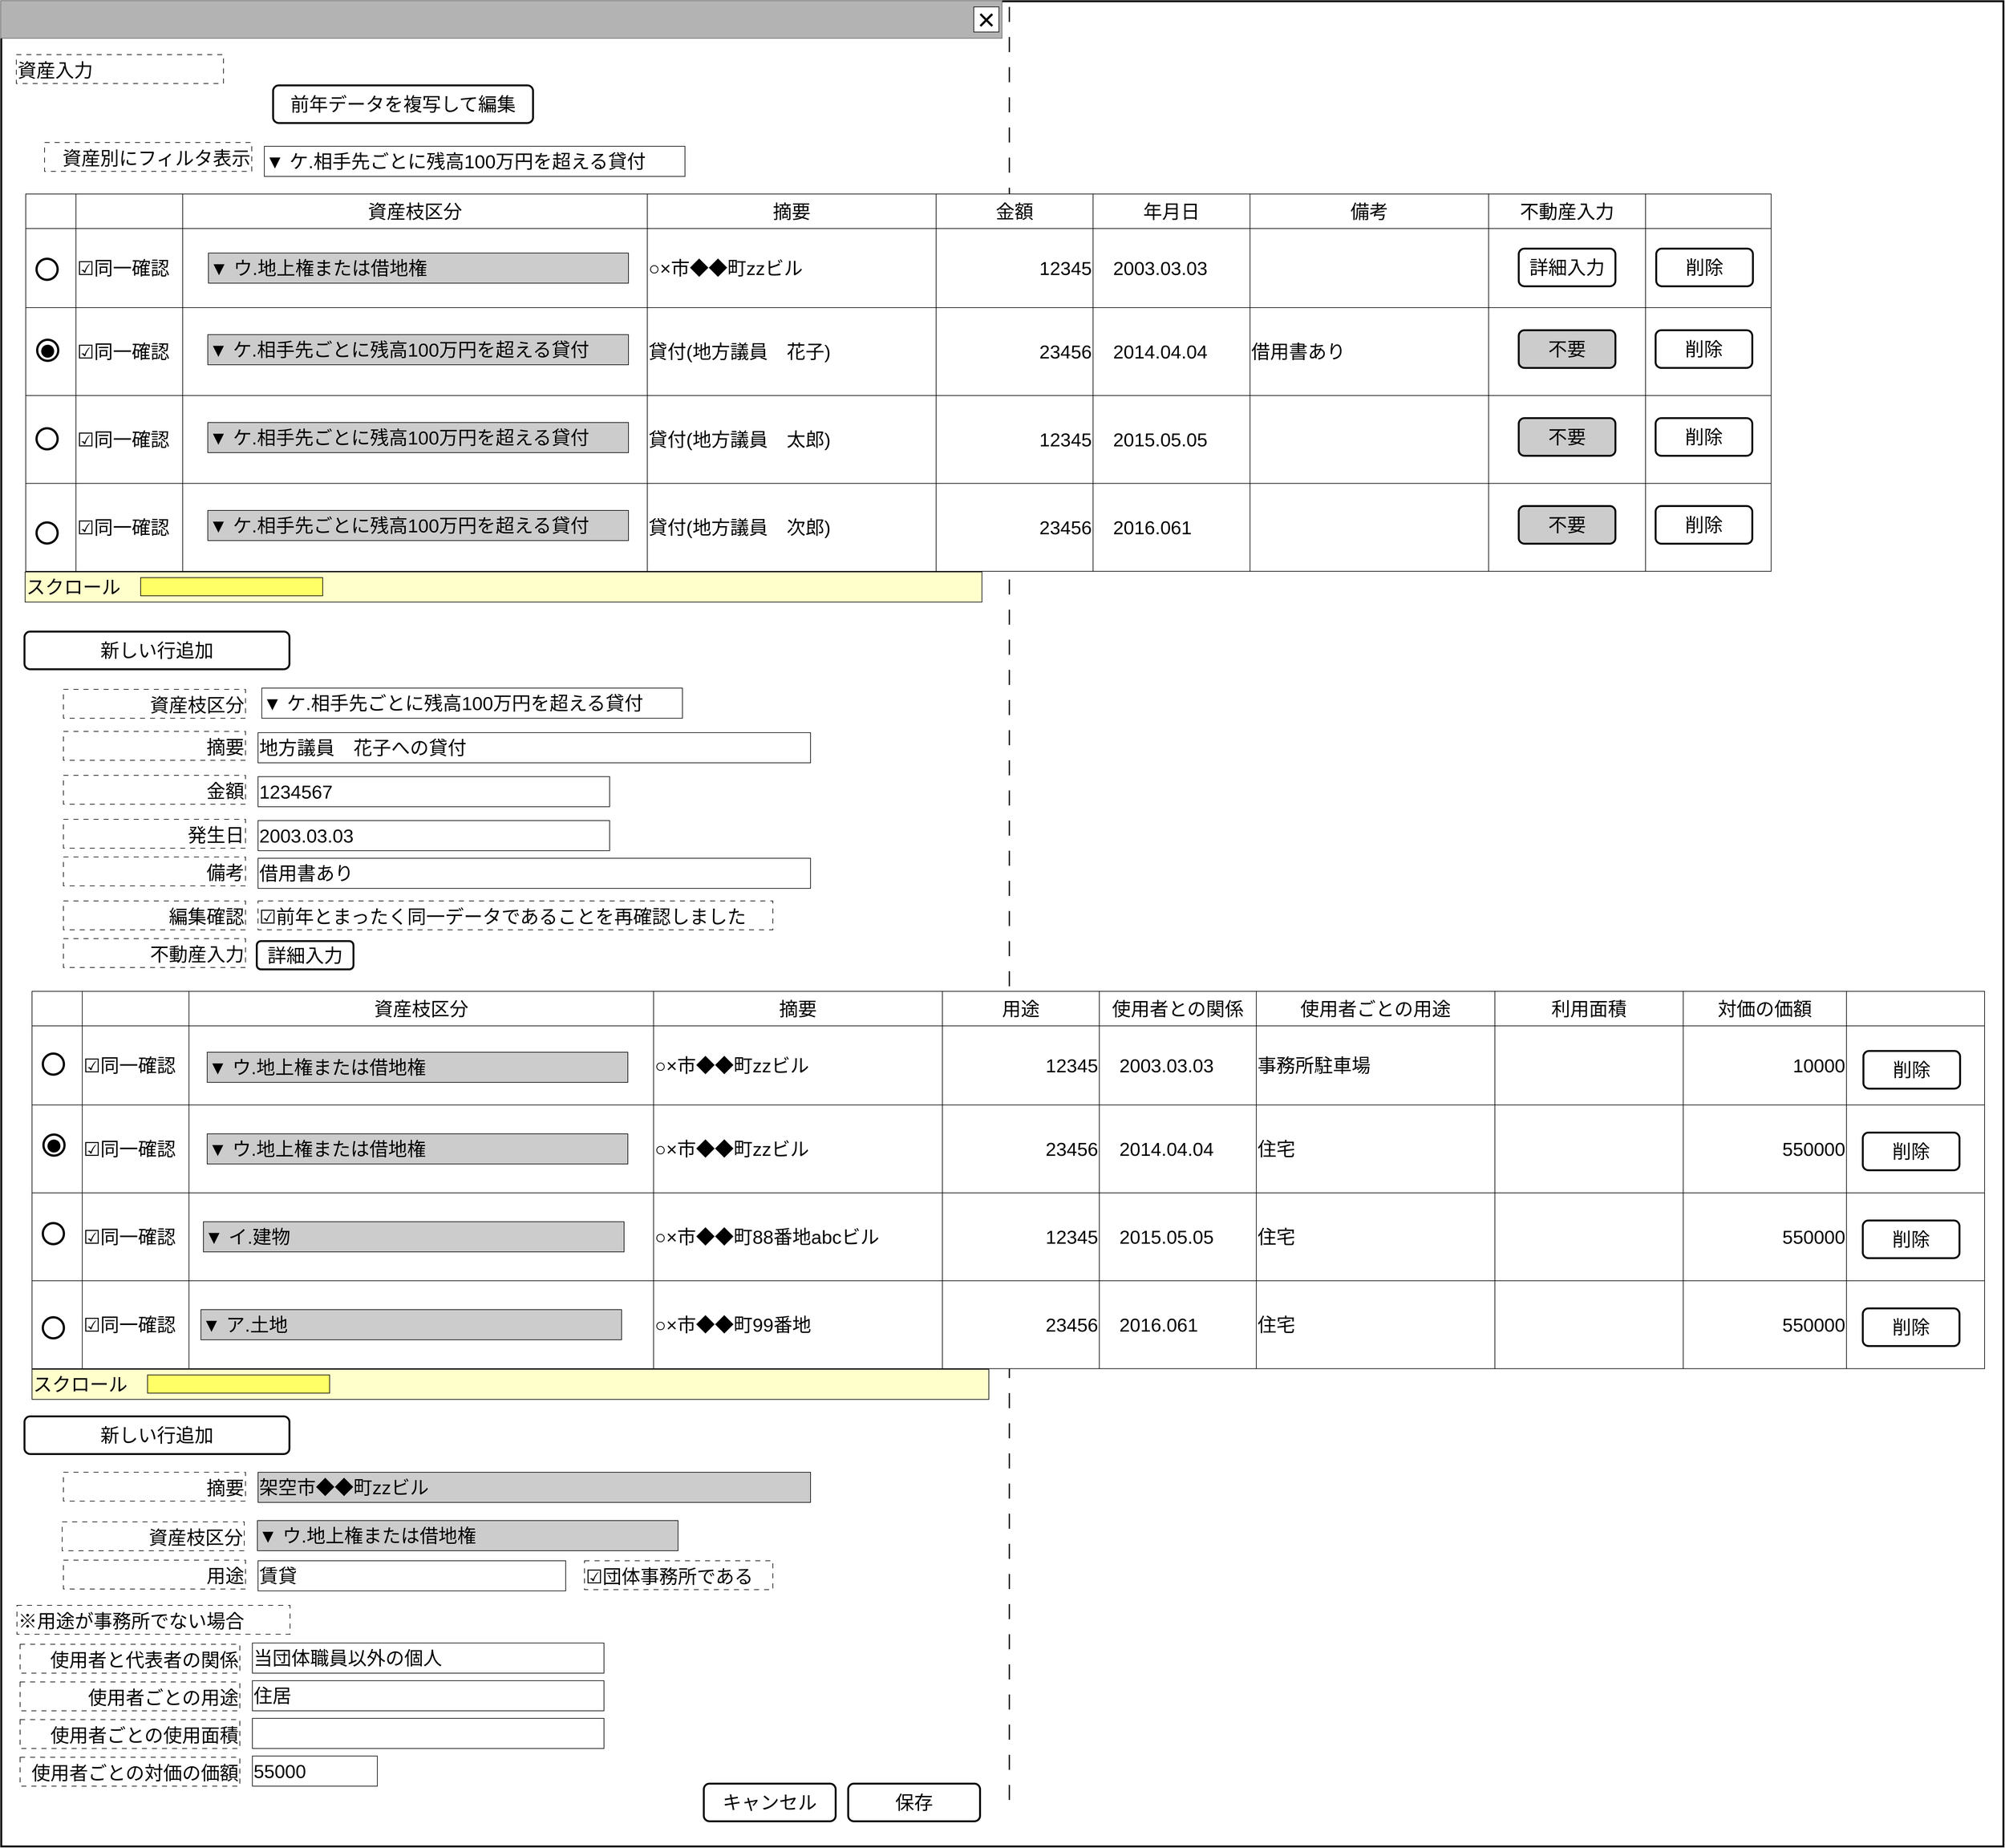 <mxfile version="23.1.5" type="device">
  <diagram name="ページ1" id="LE8fIzdrHe0wcv1LTvfw">
    <mxGraphModel dx="2165" dy="1295" grid="1" gridSize="10" guides="1" tooltips="1" connect="1" arrows="1" fold="1" page="1" pageScale="1" pageWidth="1600" pageHeight="1200" math="0" shadow="0">
      <root>
        <mxCell id="0" />
        <mxCell id="cFaB45KztUIKXS-_cTrr-4" value="背景" style="locked=1;" parent="0" visible="0" />
        <mxCell id="cFaB45KztUIKXS-_cTrr-5" value="" style="rounded=0;whiteSpace=wrap;html=1;strokeWidth=3;" parent="cFaB45KztUIKXS-_cTrr-4" vertex="1">
          <mxGeometry x="1" y="1" width="1595" height="1180" as="geometry" />
        </mxCell>
        <mxCell id="cFaB45KztUIKXS-_cTrr-6" value="" style="rounded=0;whiteSpace=wrap;html=1;fillColor=#B3B3B3;fontColor=#333333;strokeColor=#666666;" parent="cFaB45KztUIKXS-_cTrr-4" vertex="1">
          <mxGeometry width="1595" height="60" as="geometry" />
        </mxCell>
        <mxCell id="cFaB45KztUIKXS-_cTrr-7" value="&lt;font style=&quot;font-size: 48px;&quot;&gt;×&lt;/font&gt;" style="rounded=0;whiteSpace=wrap;html=1;" parent="cFaB45KztUIKXS-_cTrr-4" vertex="1">
          <mxGeometry x="1550" y="10" width="40" height="40" as="geometry" />
        </mxCell>
        <mxCell id="cFaB45KztUIKXS-_cTrr-8" value="" style="rounded=0;whiteSpace=wrap;html=1;" parent="cFaB45KztUIKXS-_cTrr-4" vertex="1">
          <mxGeometry x="830" y="670" width="120" height="60" as="geometry" />
        </mxCell>
        <mxCell id="cFaB45KztUIKXS-_cTrr-9" value="ウインドウ" style="locked=1;" parent="0" />
        <mxCell id="cFaB45KztUIKXS-_cTrr-10" value="" style="rounded=0;whiteSpace=wrap;html=1;strokeWidth=3;" parent="cFaB45KztUIKXS-_cTrr-9" vertex="1">
          <mxGeometry x="1" y="1" width="3189" height="2939" as="geometry" />
        </mxCell>
        <mxCell id="cFaB45KztUIKXS-_cTrr-11" value="" style="rounded=0;whiteSpace=wrap;html=1;fillColor=#B3B3B3;fontColor=#333333;strokeColor=#666666;" parent="cFaB45KztUIKXS-_cTrr-9" vertex="1">
          <mxGeometry width="1595" height="60" as="geometry" />
        </mxCell>
        <mxCell id="vKDBNKoQQVE-0nd1KgR7-112" value="" style="line;strokeWidth=2;direction=south;html=1;dashed=1;dashPattern=12 12;" parent="cFaB45KztUIKXS-_cTrr-9" vertex="1">
          <mxGeometry x="1600" y="10" width="13.33" height="2880" as="geometry" />
        </mxCell>
        <mxCell id="cFaB45KztUIKXS-_cTrr-12" value="&lt;font style=&quot;font-size: 48px;&quot;&gt;×&lt;/font&gt;" style="rounded=0;whiteSpace=wrap;html=1;" parent="cFaB45KztUIKXS-_cTrr-9" vertex="1">
          <mxGeometry x="1550" y="10" width="40" height="40" as="geometry" />
        </mxCell>
        <mxCell id="cFaB45KztUIKXS-_cTrr-14" value="名称未設定レイヤ" style="" parent="0" />
        <mxCell id="vKDBNKoQQVE-0nd1KgR7-20" value="&lt;span style=&quot;font-size: 30px;&quot;&gt;保存&lt;/span&gt;" style="rounded=1;whiteSpace=wrap;html=1;strokeWidth=3;" parent="cFaB45KztUIKXS-_cTrr-14" vertex="1">
          <mxGeometry x="1350" y="2840" width="210" height="60" as="geometry" />
        </mxCell>
        <mxCell id="vKDBNKoQQVE-0nd1KgR7-21" value="&lt;span style=&quot;font-size: 30px;&quot;&gt;キャンセル&lt;/span&gt;" style="rounded=1;whiteSpace=wrap;html=1;strokeWidth=3;" parent="cFaB45KztUIKXS-_cTrr-14" vertex="1">
          <mxGeometry x="1120" y="2840" width="210" height="60" as="geometry" />
        </mxCell>
        <mxCell id="vKDBNKoQQVE-0nd1KgR7-33" value="&lt;span style=&quot;font-size: 30px;&quot;&gt;資産別にフィルタ表示&lt;/span&gt;" style="rounded=0;whiteSpace=wrap;html=1;align=right;dashed=1;dashPattern=8 8;verticalAlign=bottom;" parent="cFaB45KztUIKXS-_cTrr-14" vertex="1">
          <mxGeometry x="70" y="226" width="330" height="46" as="geometry" />
        </mxCell>
        <mxCell id="vKDBNKoQQVE-0nd1KgR7-37" value="&lt;span style=&quot;font-size: 30px;&quot;&gt;資産枝区分&lt;/span&gt;" style="rounded=0;whiteSpace=wrap;html=1;align=right;dashed=1;dashPattern=8 8;verticalAlign=bottom;" parent="cFaB45KztUIKXS-_cTrr-14" vertex="1">
          <mxGeometry x="100" y="1097" width="290" height="46" as="geometry" />
        </mxCell>
        <mxCell id="vKDBNKoQQVE-0nd1KgR7-51" value="&lt;span style=&quot;font-size: 30px;&quot;&gt;摘要&lt;/span&gt;" style="rounded=0;whiteSpace=wrap;html=1;align=right;dashed=1;dashPattern=8 8;verticalAlign=bottom;" parent="cFaB45KztUIKXS-_cTrr-14" vertex="1">
          <mxGeometry x="100" y="1164" width="290" height="46" as="geometry" />
        </mxCell>
        <mxCell id="vKDBNKoQQVE-0nd1KgR7-52" value="&lt;span style=&quot;font-size: 30px;&quot;&gt;地方議員　花子への貸付&lt;/span&gt;" style="rounded=0;whiteSpace=wrap;html=1;align=left;" parent="cFaB45KztUIKXS-_cTrr-14" vertex="1">
          <mxGeometry x="410" y="1166" width="880" height="48" as="geometry" />
        </mxCell>
        <mxCell id="vKDBNKoQQVE-0nd1KgR7-53" value="&lt;span style=&quot;font-size: 30px;&quot;&gt;前年データを複写して編集&lt;/span&gt;" style="rounded=1;whiteSpace=wrap;html=1;fillColor=#FFFFFF;strokeWidth=3;" parent="cFaB45KztUIKXS-_cTrr-14" vertex="1">
          <mxGeometry x="434" y="135" width="414" height="60" as="geometry" />
        </mxCell>
        <mxCell id="h3XqETonyclsEtIITpm_-1" value="" style="childLayout=tableLayout;recursiveResize=0;shadow=0;fillColor=default;align=left;" parent="cFaB45KztUIKXS-_cTrr-14" vertex="1">
          <mxGeometry x="40" y="308" width="2780" height="601" as="geometry" />
        </mxCell>
        <mxCell id="h3XqETonyclsEtIITpm_-2" value="" style="shape=tableRow;horizontal=0;startSize=0;swimlaneHead=0;swimlaneBody=0;top=0;left=0;bottom=0;right=0;dropTarget=0;collapsible=0;recursiveResize=0;expand=0;fontStyle=0;fillColor=none;strokeColor=inherit;" parent="h3XqETonyclsEtIITpm_-1" vertex="1">
          <mxGeometry width="2780" height="55" as="geometry" />
        </mxCell>
        <mxCell id="h3XqETonyclsEtIITpm_-3" value="" style="connectable=0;recursiveResize=0;strokeColor=inherit;fillColor=none;align=center;whiteSpace=wrap;html=1;" parent="h3XqETonyclsEtIITpm_-2" vertex="1">
          <mxGeometry width="80" height="55" as="geometry">
            <mxRectangle width="80" height="55" as="alternateBounds" />
          </mxGeometry>
        </mxCell>
        <mxCell id="h3XqETonyclsEtIITpm_-35" style="connectable=0;recursiveResize=0;strokeColor=inherit;fillColor=none;align=center;whiteSpace=wrap;html=1;" parent="h3XqETonyclsEtIITpm_-2" vertex="1">
          <mxGeometry x="80" width="170" height="55" as="geometry">
            <mxRectangle width="170" height="55" as="alternateBounds" />
          </mxGeometry>
        </mxCell>
        <mxCell id="h3XqETonyclsEtIITpm_-4" value="&lt;span style=&quot;font-size: 30px;&quot;&gt;資産枝区分&lt;/span&gt;" style="connectable=0;recursiveResize=0;strokeColor=inherit;fillColor=none;align=center;whiteSpace=wrap;html=1;" parent="h3XqETonyclsEtIITpm_-2" vertex="1">
          <mxGeometry x="250" width="740" height="55" as="geometry">
            <mxRectangle width="740" height="55" as="alternateBounds" />
          </mxGeometry>
        </mxCell>
        <mxCell id="h3XqETonyclsEtIITpm_-5" value="&lt;span style=&quot;font-size: 30px;&quot;&gt;摘要&lt;/span&gt;" style="connectable=0;recursiveResize=0;strokeColor=inherit;fillColor=none;align=center;whiteSpace=wrap;html=1;" parent="h3XqETonyclsEtIITpm_-2" vertex="1">
          <mxGeometry x="990" width="460" height="55" as="geometry">
            <mxRectangle width="460" height="55" as="alternateBounds" />
          </mxGeometry>
        </mxCell>
        <mxCell id="h3XqETonyclsEtIITpm_-6" value="&lt;font style=&quot;font-size: 30px;&quot;&gt;金額&lt;/font&gt;" style="connectable=0;recursiveResize=0;strokeColor=inherit;fillColor=none;align=center;whiteSpace=wrap;html=1;" parent="h3XqETonyclsEtIITpm_-2" vertex="1">
          <mxGeometry x="1450" width="250" height="55" as="geometry">
            <mxRectangle width="250" height="55" as="alternateBounds" />
          </mxGeometry>
        </mxCell>
        <mxCell id="h3XqETonyclsEtIITpm_-7" value="&lt;font style=&quot;font-size: 30px;&quot;&gt;年月日&lt;/font&gt;" style="connectable=0;recursiveResize=0;strokeColor=inherit;fillColor=none;align=center;whiteSpace=wrap;html=1;" parent="h3XqETonyclsEtIITpm_-2" vertex="1">
          <mxGeometry x="1700" width="250" height="55" as="geometry">
            <mxRectangle width="250" height="55" as="alternateBounds" />
          </mxGeometry>
        </mxCell>
        <mxCell id="h3XqETonyclsEtIITpm_-8" value="&lt;font style=&quot;font-size: 30px;&quot;&gt;備考&lt;/font&gt;" style="connectable=0;recursiveResize=0;strokeColor=inherit;fillColor=none;align=center;whiteSpace=wrap;html=1;" parent="h3XqETonyclsEtIITpm_-2" vertex="1">
          <mxGeometry x="1950" width="380" height="55" as="geometry">
            <mxRectangle width="380" height="55" as="alternateBounds" />
          </mxGeometry>
        </mxCell>
        <mxCell id="h3XqETonyclsEtIITpm_-9" value="&lt;font style=&quot;font-size: 30px;&quot;&gt;不動産入力&lt;/font&gt;" style="connectable=0;recursiveResize=0;strokeColor=inherit;fillColor=none;align=center;whiteSpace=wrap;html=1;" parent="h3XqETonyclsEtIITpm_-2" vertex="1">
          <mxGeometry x="2330" width="250" height="55" as="geometry">
            <mxRectangle width="250" height="55" as="alternateBounds" />
          </mxGeometry>
        </mxCell>
        <mxCell id="h3XqETonyclsEtIITpm_-26" value="" style="connectable=0;recursiveResize=0;strokeColor=inherit;fillColor=none;align=center;whiteSpace=wrap;html=1;" parent="h3XqETonyclsEtIITpm_-2" vertex="1">
          <mxGeometry x="2580" width="200" height="55" as="geometry">
            <mxRectangle width="200" height="55" as="alternateBounds" />
          </mxGeometry>
        </mxCell>
        <mxCell id="h3XqETonyclsEtIITpm_-10" style="shape=tableRow;horizontal=0;startSize=0;swimlaneHead=0;swimlaneBody=0;top=0;left=0;bottom=0;right=0;dropTarget=0;collapsible=0;recursiveResize=0;expand=0;fontStyle=0;fillColor=none;strokeColor=inherit;" parent="h3XqETonyclsEtIITpm_-1" vertex="1">
          <mxGeometry y="55" width="2780" height="126" as="geometry" />
        </mxCell>
        <mxCell id="h3XqETonyclsEtIITpm_-11" value="" style="connectable=0;recursiveResize=0;strokeColor=inherit;fillColor=none;align=left;whiteSpace=wrap;html=1;" parent="h3XqETonyclsEtIITpm_-10" vertex="1">
          <mxGeometry width="80" height="126" as="geometry">
            <mxRectangle width="80" height="126" as="alternateBounds" />
          </mxGeometry>
        </mxCell>
        <mxCell id="h3XqETonyclsEtIITpm_-36" value="&lt;font style=&quot;font-size: 30px;&quot;&gt;☑同一確認&lt;/font&gt;" style="connectable=0;recursiveResize=0;strokeColor=inherit;fillColor=none;align=left;whiteSpace=wrap;html=1;" parent="h3XqETonyclsEtIITpm_-10" vertex="1">
          <mxGeometry x="80" width="170" height="126" as="geometry">
            <mxRectangle width="170" height="126" as="alternateBounds" />
          </mxGeometry>
        </mxCell>
        <mxCell id="h3XqETonyclsEtIITpm_-12" value="" style="connectable=0;recursiveResize=0;strokeColor=inherit;fillColor=none;align=right;whiteSpace=wrap;html=1;" parent="h3XqETonyclsEtIITpm_-10" vertex="1">
          <mxGeometry x="250" width="740" height="126" as="geometry">
            <mxRectangle width="740" height="126" as="alternateBounds" />
          </mxGeometry>
        </mxCell>
        <mxCell id="h3XqETonyclsEtIITpm_-13" value="&lt;span style=&quot;font-size: 30px;&quot;&gt;○×市◆◆町zzビル&lt;/span&gt;" style="connectable=0;recursiveResize=0;strokeColor=inherit;fillColor=none;align=left;whiteSpace=wrap;html=1;" parent="h3XqETonyclsEtIITpm_-10" vertex="1">
          <mxGeometry x="990" width="460" height="126" as="geometry">
            <mxRectangle width="460" height="126" as="alternateBounds" />
          </mxGeometry>
        </mxCell>
        <mxCell id="h3XqETonyclsEtIITpm_-14" value="&lt;font style=&quot;font-size: 30px;&quot;&gt;12345　&lt;/font&gt;" style="connectable=0;recursiveResize=0;strokeColor=inherit;fillColor=none;align=right;whiteSpace=wrap;html=1;" parent="h3XqETonyclsEtIITpm_-10" vertex="1">
          <mxGeometry x="1450" width="250" height="126" as="geometry">
            <mxRectangle width="250" height="126" as="alternateBounds" />
          </mxGeometry>
        </mxCell>
        <mxCell id="h3XqETonyclsEtIITpm_-15" value="&lt;font style=&quot;font-size: 30px;&quot;&gt;　2003.03.03&lt;/font&gt;" style="connectable=0;recursiveResize=0;strokeColor=inherit;fillColor=none;align=left;whiteSpace=wrap;html=1;" parent="h3XqETonyclsEtIITpm_-10" vertex="1">
          <mxGeometry x="1700" width="250" height="126" as="geometry">
            <mxRectangle width="250" height="126" as="alternateBounds" />
          </mxGeometry>
        </mxCell>
        <mxCell id="h3XqETonyclsEtIITpm_-16" style="connectable=0;recursiveResize=0;strokeColor=inherit;fillColor=none;align=center;whiteSpace=wrap;html=1;" parent="h3XqETonyclsEtIITpm_-10" vertex="1">
          <mxGeometry x="1950" width="380" height="126" as="geometry">
            <mxRectangle width="380" height="126" as="alternateBounds" />
          </mxGeometry>
        </mxCell>
        <mxCell id="h3XqETonyclsEtIITpm_-17" style="connectable=0;recursiveResize=0;strokeColor=inherit;fillColor=none;align=center;whiteSpace=wrap;html=1;" parent="h3XqETonyclsEtIITpm_-10" vertex="1">
          <mxGeometry x="2330" width="250" height="126" as="geometry">
            <mxRectangle width="250" height="126" as="alternateBounds" />
          </mxGeometry>
        </mxCell>
        <mxCell id="h3XqETonyclsEtIITpm_-27" style="connectable=0;recursiveResize=0;strokeColor=inherit;fillColor=none;align=center;whiteSpace=wrap;html=1;" parent="h3XqETonyclsEtIITpm_-10" vertex="1">
          <mxGeometry x="2580" width="200" height="126" as="geometry">
            <mxRectangle width="200" height="126" as="alternateBounds" />
          </mxGeometry>
        </mxCell>
        <mxCell id="h3XqETonyclsEtIITpm_-18" style="shape=tableRow;horizontal=0;startSize=0;swimlaneHead=0;swimlaneBody=0;top=0;left=0;bottom=0;right=0;dropTarget=0;collapsible=0;recursiveResize=0;expand=0;fontStyle=0;fillColor=none;strokeColor=inherit;" parent="h3XqETonyclsEtIITpm_-1" vertex="1">
          <mxGeometry y="181" width="2780" height="140" as="geometry" />
        </mxCell>
        <mxCell id="h3XqETonyclsEtIITpm_-19" value="" style="connectable=0;recursiveResize=0;strokeColor=inherit;fillColor=none;align=left;whiteSpace=wrap;html=1;" parent="h3XqETonyclsEtIITpm_-18" vertex="1">
          <mxGeometry width="80" height="140" as="geometry">
            <mxRectangle width="80" height="140" as="alternateBounds" />
          </mxGeometry>
        </mxCell>
        <mxCell id="h3XqETonyclsEtIITpm_-37" value="&lt;font style=&quot;font-size: 30px;&quot;&gt;☑同一確認&lt;/font&gt;" style="connectable=0;recursiveResize=0;strokeColor=inherit;fillColor=none;align=left;whiteSpace=wrap;html=1;" parent="h3XqETonyclsEtIITpm_-18" vertex="1">
          <mxGeometry x="80" width="170" height="140" as="geometry">
            <mxRectangle width="170" height="140" as="alternateBounds" />
          </mxGeometry>
        </mxCell>
        <mxCell id="h3XqETonyclsEtIITpm_-20" value="" style="connectable=0;recursiveResize=0;strokeColor=inherit;fillColor=none;align=right;whiteSpace=wrap;html=1;" parent="h3XqETonyclsEtIITpm_-18" vertex="1">
          <mxGeometry x="250" width="740" height="140" as="geometry">
            <mxRectangle width="740" height="140" as="alternateBounds" />
          </mxGeometry>
        </mxCell>
        <mxCell id="h3XqETonyclsEtIITpm_-21" value="&lt;font style=&quot;font-size: 30px;&quot;&gt;貸付(地方議員　花子)&lt;/font&gt;" style="connectable=0;recursiveResize=0;strokeColor=inherit;fillColor=none;align=left;whiteSpace=wrap;html=1;" parent="h3XqETonyclsEtIITpm_-18" vertex="1">
          <mxGeometry x="990" width="460" height="140" as="geometry">
            <mxRectangle width="460" height="140" as="alternateBounds" />
          </mxGeometry>
        </mxCell>
        <mxCell id="h3XqETonyclsEtIITpm_-22" value="&lt;font style=&quot;font-size: 30px;&quot;&gt;23456　&lt;/font&gt;" style="connectable=0;recursiveResize=0;strokeColor=inherit;fillColor=none;align=right;whiteSpace=wrap;html=1;" parent="h3XqETonyclsEtIITpm_-18" vertex="1">
          <mxGeometry x="1450" width="250" height="140" as="geometry">
            <mxRectangle width="250" height="140" as="alternateBounds" />
          </mxGeometry>
        </mxCell>
        <mxCell id="h3XqETonyclsEtIITpm_-23" value="&lt;font style=&quot;font-size: 30px;&quot;&gt;　2014.04.04&lt;/font&gt;" style="connectable=0;recursiveResize=0;strokeColor=inherit;fillColor=none;align=left;whiteSpace=wrap;html=1;" parent="h3XqETonyclsEtIITpm_-18" vertex="1">
          <mxGeometry x="1700" width="250" height="140" as="geometry">
            <mxRectangle width="250" height="140" as="alternateBounds" />
          </mxGeometry>
        </mxCell>
        <mxCell id="h3XqETonyclsEtIITpm_-24" value="&lt;font style=&quot;font-size: 30px;&quot;&gt;借用書あり&lt;/font&gt;" style="connectable=0;recursiveResize=0;strokeColor=inherit;fillColor=none;align=left;whiteSpace=wrap;html=1;" parent="h3XqETonyclsEtIITpm_-18" vertex="1">
          <mxGeometry x="1950" width="380" height="140" as="geometry">
            <mxRectangle width="380" height="140" as="alternateBounds" />
          </mxGeometry>
        </mxCell>
        <mxCell id="h3XqETonyclsEtIITpm_-25" style="connectable=0;recursiveResize=0;strokeColor=inherit;fillColor=none;align=center;whiteSpace=wrap;html=1;" parent="h3XqETonyclsEtIITpm_-18" vertex="1">
          <mxGeometry x="2330" width="250" height="140" as="geometry">
            <mxRectangle width="250" height="140" as="alternateBounds" />
          </mxGeometry>
        </mxCell>
        <mxCell id="h3XqETonyclsEtIITpm_-28" style="connectable=0;recursiveResize=0;strokeColor=inherit;fillColor=none;align=center;whiteSpace=wrap;html=1;" parent="h3XqETonyclsEtIITpm_-18" vertex="1">
          <mxGeometry x="2580" width="200" height="140" as="geometry">
            <mxRectangle width="200" height="140" as="alternateBounds" />
          </mxGeometry>
        </mxCell>
        <mxCell id="h3XqETonyclsEtIITpm_-47" style="shape=tableRow;horizontal=0;startSize=0;swimlaneHead=0;swimlaneBody=0;top=0;left=0;bottom=0;right=0;dropTarget=0;collapsible=0;recursiveResize=0;expand=0;fontStyle=0;fillColor=none;strokeColor=inherit;" parent="h3XqETonyclsEtIITpm_-1" vertex="1">
          <mxGeometry y="321" width="2780" height="140" as="geometry" />
        </mxCell>
        <mxCell id="h3XqETonyclsEtIITpm_-48" style="connectable=0;recursiveResize=0;strokeColor=inherit;fillColor=none;align=left;whiteSpace=wrap;html=1;" parent="h3XqETonyclsEtIITpm_-47" vertex="1">
          <mxGeometry width="80" height="140" as="geometry">
            <mxRectangle width="80" height="140" as="alternateBounds" />
          </mxGeometry>
        </mxCell>
        <mxCell id="h3XqETonyclsEtIITpm_-49" value="&lt;font style=&quot;font-size: 30px;&quot;&gt;☑同一確認&lt;/font&gt;" style="connectable=0;recursiveResize=0;strokeColor=inherit;fillColor=none;align=left;whiteSpace=wrap;html=1;" parent="h3XqETonyclsEtIITpm_-47" vertex="1">
          <mxGeometry x="80" width="170" height="140" as="geometry">
            <mxRectangle width="170" height="140" as="alternateBounds" />
          </mxGeometry>
        </mxCell>
        <mxCell id="h3XqETonyclsEtIITpm_-50" style="connectable=0;recursiveResize=0;strokeColor=inherit;fillColor=none;align=right;whiteSpace=wrap;html=1;" parent="h3XqETonyclsEtIITpm_-47" vertex="1">
          <mxGeometry x="250" width="740" height="140" as="geometry">
            <mxRectangle width="740" height="140" as="alternateBounds" />
          </mxGeometry>
        </mxCell>
        <mxCell id="h3XqETonyclsEtIITpm_-51" value="&lt;font style=&quot;font-size: 30px;&quot;&gt;貸付(地方議員　太郎)&lt;/font&gt;" style="connectable=0;recursiveResize=0;strokeColor=inherit;fillColor=none;align=left;whiteSpace=wrap;html=1;" parent="h3XqETonyclsEtIITpm_-47" vertex="1">
          <mxGeometry x="990" width="460" height="140" as="geometry">
            <mxRectangle width="460" height="140" as="alternateBounds" />
          </mxGeometry>
        </mxCell>
        <mxCell id="h3XqETonyclsEtIITpm_-52" value="&lt;font style=&quot;font-size: 30px;&quot;&gt;12345　&lt;/font&gt;" style="connectable=0;recursiveResize=0;strokeColor=inherit;fillColor=none;align=right;whiteSpace=wrap;html=1;" parent="h3XqETonyclsEtIITpm_-47" vertex="1">
          <mxGeometry x="1450" width="250" height="140" as="geometry">
            <mxRectangle width="250" height="140" as="alternateBounds" />
          </mxGeometry>
        </mxCell>
        <mxCell id="h3XqETonyclsEtIITpm_-53" value="&lt;font style=&quot;font-size: 30px;&quot;&gt;　2015.05.05&lt;/font&gt;" style="connectable=0;recursiveResize=0;strokeColor=inherit;fillColor=none;align=left;whiteSpace=wrap;html=1;" parent="h3XqETonyclsEtIITpm_-47" vertex="1">
          <mxGeometry x="1700" width="250" height="140" as="geometry">
            <mxRectangle width="250" height="140" as="alternateBounds" />
          </mxGeometry>
        </mxCell>
        <mxCell id="h3XqETonyclsEtIITpm_-54" style="connectable=0;recursiveResize=0;strokeColor=inherit;fillColor=none;align=left;whiteSpace=wrap;html=1;" parent="h3XqETonyclsEtIITpm_-47" vertex="1">
          <mxGeometry x="1950" width="380" height="140" as="geometry">
            <mxRectangle width="380" height="140" as="alternateBounds" />
          </mxGeometry>
        </mxCell>
        <mxCell id="h3XqETonyclsEtIITpm_-55" style="connectable=0;recursiveResize=0;strokeColor=inherit;fillColor=none;align=center;whiteSpace=wrap;html=1;" parent="h3XqETonyclsEtIITpm_-47" vertex="1">
          <mxGeometry x="2330" width="250" height="140" as="geometry">
            <mxRectangle width="250" height="140" as="alternateBounds" />
          </mxGeometry>
        </mxCell>
        <mxCell id="h3XqETonyclsEtIITpm_-56" style="connectable=0;recursiveResize=0;strokeColor=inherit;fillColor=none;align=center;whiteSpace=wrap;html=1;" parent="h3XqETonyclsEtIITpm_-47" vertex="1">
          <mxGeometry x="2580" width="200" height="140" as="geometry">
            <mxRectangle width="200" height="140" as="alternateBounds" />
          </mxGeometry>
        </mxCell>
        <mxCell id="h3XqETonyclsEtIITpm_-57" style="shape=tableRow;horizontal=0;startSize=0;swimlaneHead=0;swimlaneBody=0;top=0;left=0;bottom=0;right=0;dropTarget=0;collapsible=0;recursiveResize=0;expand=0;fontStyle=0;fillColor=none;strokeColor=inherit;" parent="h3XqETonyclsEtIITpm_-1" vertex="1">
          <mxGeometry y="461" width="2780" height="140" as="geometry" />
        </mxCell>
        <mxCell id="h3XqETonyclsEtIITpm_-58" style="connectable=0;recursiveResize=0;strokeColor=inherit;fillColor=none;align=left;whiteSpace=wrap;html=1;" parent="h3XqETonyclsEtIITpm_-57" vertex="1">
          <mxGeometry width="80" height="140" as="geometry">
            <mxRectangle width="80" height="140" as="alternateBounds" />
          </mxGeometry>
        </mxCell>
        <mxCell id="h3XqETonyclsEtIITpm_-59" value="&lt;font style=&quot;font-size: 30px;&quot;&gt;☑同一確認&lt;/font&gt;" style="connectable=0;recursiveResize=0;strokeColor=inherit;fillColor=none;align=left;whiteSpace=wrap;html=1;" parent="h3XqETonyclsEtIITpm_-57" vertex="1">
          <mxGeometry x="80" width="170" height="140" as="geometry">
            <mxRectangle width="170" height="140" as="alternateBounds" />
          </mxGeometry>
        </mxCell>
        <mxCell id="h3XqETonyclsEtIITpm_-60" style="connectable=0;recursiveResize=0;strokeColor=inherit;fillColor=none;align=right;whiteSpace=wrap;html=1;" parent="h3XqETonyclsEtIITpm_-57" vertex="1">
          <mxGeometry x="250" width="740" height="140" as="geometry">
            <mxRectangle width="740" height="140" as="alternateBounds" />
          </mxGeometry>
        </mxCell>
        <mxCell id="h3XqETonyclsEtIITpm_-61" value="&lt;font style=&quot;font-size: 30px;&quot;&gt;貸付(地方議員　次郎)&lt;/font&gt;" style="connectable=0;recursiveResize=0;strokeColor=inherit;fillColor=none;align=left;whiteSpace=wrap;html=1;" parent="h3XqETonyclsEtIITpm_-57" vertex="1">
          <mxGeometry x="990" width="460" height="140" as="geometry">
            <mxRectangle width="460" height="140" as="alternateBounds" />
          </mxGeometry>
        </mxCell>
        <mxCell id="h3XqETonyclsEtIITpm_-62" value="&lt;font style=&quot;font-size: 30px;&quot;&gt;23456　&lt;/font&gt;" style="connectable=0;recursiveResize=0;strokeColor=inherit;fillColor=none;align=right;whiteSpace=wrap;html=1;" parent="h3XqETonyclsEtIITpm_-57" vertex="1">
          <mxGeometry x="1450" width="250" height="140" as="geometry">
            <mxRectangle width="250" height="140" as="alternateBounds" />
          </mxGeometry>
        </mxCell>
        <mxCell id="h3XqETonyclsEtIITpm_-63" value="&lt;font style=&quot;font-size: 30px;&quot;&gt;　2016.061&lt;/font&gt;" style="connectable=0;recursiveResize=0;strokeColor=inherit;fillColor=none;align=left;whiteSpace=wrap;html=1;" parent="h3XqETonyclsEtIITpm_-57" vertex="1">
          <mxGeometry x="1700" width="250" height="140" as="geometry">
            <mxRectangle width="250" height="140" as="alternateBounds" />
          </mxGeometry>
        </mxCell>
        <mxCell id="h3XqETonyclsEtIITpm_-64" style="connectable=0;recursiveResize=0;strokeColor=inherit;fillColor=none;align=left;whiteSpace=wrap;html=1;" parent="h3XqETonyclsEtIITpm_-57" vertex="1">
          <mxGeometry x="1950" width="380" height="140" as="geometry">
            <mxRectangle width="380" height="140" as="alternateBounds" />
          </mxGeometry>
        </mxCell>
        <mxCell id="h3XqETonyclsEtIITpm_-65" style="connectable=0;recursiveResize=0;strokeColor=inherit;fillColor=none;align=center;whiteSpace=wrap;html=1;" parent="h3XqETonyclsEtIITpm_-57" vertex="1">
          <mxGeometry x="2330" width="250" height="140" as="geometry">
            <mxRectangle width="250" height="140" as="alternateBounds" />
          </mxGeometry>
        </mxCell>
        <mxCell id="h3XqETonyclsEtIITpm_-66" style="connectable=0;recursiveResize=0;strokeColor=inherit;fillColor=none;align=center;whiteSpace=wrap;html=1;" parent="h3XqETonyclsEtIITpm_-57" vertex="1">
          <mxGeometry x="2580" width="200" height="140" as="geometry">
            <mxRectangle width="200" height="140" as="alternateBounds" />
          </mxGeometry>
        </mxCell>
        <mxCell id="h3XqETonyclsEtIITpm_-29" value="&lt;div style=&quot;font-size: 30px;&quot;&gt;&lt;font style=&quot;font-size: 30px;&quot;&gt;▼ ウ.&lt;/font&gt;地上権または借地権&lt;/div&gt;" style="rounded=0;whiteSpace=wrap;html=1;align=left;fillColor=#CCCCCC;" parent="cFaB45KztUIKXS-_cTrr-14" vertex="1">
          <mxGeometry x="331" y="402" width="669" height="48" as="geometry" />
        </mxCell>
        <mxCell id="h3XqETonyclsEtIITpm_-30" value="&lt;div style=&quot;font-size: 30px;&quot;&gt;&lt;font style=&quot;font-size: 30px;&quot;&gt;▼ ケ.&lt;/font&gt;相手先ごとに残高100万円を超える貸付&lt;/div&gt;" style="rounded=0;whiteSpace=wrap;html=1;align=left;fillColor=#CCCCCC;" parent="cFaB45KztUIKXS-_cTrr-14" vertex="1">
          <mxGeometry x="330" y="532" width="670" height="48" as="geometry" />
        </mxCell>
        <mxCell id="h3XqETonyclsEtIITpm_-31" value="&lt;font style=&quot;font-size: 84px;&quot;&gt;○&lt;/font&gt;" style="text;html=1;strokeColor=none;fillColor=none;align=center;verticalAlign=middle;whiteSpace=wrap;rounded=0;fontSize=60;" parent="cFaB45KztUIKXS-_cTrr-14" vertex="1">
          <mxGeometry x="44" y="409" width="60" height="30" as="geometry" />
        </mxCell>
        <mxCell id="h3XqETonyclsEtIITpm_-32" value="&lt;font style=&quot;font-size: 84px;&quot;&gt;○&lt;/font&gt;" style="text;html=1;strokeColor=none;fillColor=none;align=center;verticalAlign=middle;whiteSpace=wrap;rounded=0;fontSize=60;" parent="cFaB45KztUIKXS-_cTrr-14" vertex="1">
          <mxGeometry x="45" y="538" width="60" height="30" as="geometry" />
        </mxCell>
        <mxCell id="h3XqETonyclsEtIITpm_-33" value="&lt;font style=&quot;font-size: 48px;&quot;&gt;●&lt;/font&gt;" style="text;html=1;strokeColor=none;fillColor=none;align=center;verticalAlign=middle;whiteSpace=wrap;rounded=0;fontSize=48;" parent="cFaB45KztUIKXS-_cTrr-14" vertex="1">
          <mxGeometry x="45" y="540" width="60" height="30" as="geometry" />
        </mxCell>
        <mxCell id="h3XqETonyclsEtIITpm_-34" value="&lt;span style=&quot;font-size: 30px;&quot;&gt;資産入力&lt;/span&gt;" style="rounded=0;whiteSpace=wrap;html=1;align=left;dashed=1;dashPattern=8 8;verticalAlign=bottom;" parent="cFaB45KztUIKXS-_cTrr-14" vertex="1">
          <mxGeometry x="25" y="86" width="330" height="46" as="geometry" />
        </mxCell>
        <mxCell id="h3XqETonyclsEtIITpm_-39" value="&lt;span style=&quot;font-size: 30px;&quot;&gt;削除&lt;/span&gt;" style="rounded=1;whiteSpace=wrap;html=1;fillColor=#FFFFFF;strokeWidth=3;" parent="cFaB45KztUIKXS-_cTrr-14" vertex="1">
          <mxGeometry x="2637" y="395" width="154" height="60" as="geometry" />
        </mxCell>
        <mxCell id="h3XqETonyclsEtIITpm_-40" value="&lt;span style=&quot;font-size: 30px;&quot;&gt;詳細入力&lt;/span&gt;" style="rounded=1;whiteSpace=wrap;html=1;fillColor=#FFFFFF;strokeWidth=3;" parent="cFaB45KztUIKXS-_cTrr-14" vertex="1">
          <mxGeometry x="2418" y="395" width="154" height="60" as="geometry" />
        </mxCell>
        <mxCell id="h3XqETonyclsEtIITpm_-41" value="&lt;span style=&quot;font-size: 30px;&quot;&gt;不要&lt;br&gt;&lt;/span&gt;" style="rounded=1;whiteSpace=wrap;html=1;fillColor=#CCCCCC;strokeWidth=3;" parent="cFaB45KztUIKXS-_cTrr-14" vertex="1">
          <mxGeometry x="2418" y="525" width="154" height="60" as="geometry" />
        </mxCell>
        <mxCell id="h3XqETonyclsEtIITpm_-42" value="&lt;span style=&quot;font-size: 30px;&quot;&gt;削除&lt;/span&gt;" style="rounded=1;whiteSpace=wrap;html=1;fillColor=#FFFFFF;strokeWidth=3;" parent="cFaB45KztUIKXS-_cTrr-14" vertex="1">
          <mxGeometry x="2636" y="525" width="154" height="60" as="geometry" />
        </mxCell>
        <mxCell id="h3XqETonyclsEtIITpm_-45" value="&lt;div style=&quot;&quot;&gt;&lt;font style=&quot;font-size: 30px;&quot;&gt;スクロール&lt;/font&gt;&lt;/div&gt;" style="rounded=0;whiteSpace=wrap;html=1;align=left;verticalAlign=top;fillColor=#FFFFCC;" parent="cFaB45KztUIKXS-_cTrr-14" vertex="1">
          <mxGeometry x="39" y="910" width="1524" height="48" as="geometry" />
        </mxCell>
        <mxCell id="h3XqETonyclsEtIITpm_-46" value="&lt;div style=&quot;&quot;&gt;&lt;br&gt;&lt;/div&gt;" style="rounded=0;whiteSpace=wrap;html=1;align=left;verticalAlign=top;fillColor=#FFFF66;" parent="cFaB45KztUIKXS-_cTrr-14" vertex="1">
          <mxGeometry x="223" y="919" width="290" height="29" as="geometry" />
        </mxCell>
        <mxCell id="h3XqETonyclsEtIITpm_-78" value="&lt;div style=&quot;font-size: 30px;&quot;&gt;&lt;font style=&quot;font-size: 30px;&quot;&gt;▼ ケ.&lt;/font&gt;相手先ごとに残高100万円を超える貸付&lt;/div&gt;" style="rounded=0;whiteSpace=wrap;html=1;align=left;" parent="cFaB45KztUIKXS-_cTrr-14" vertex="1">
          <mxGeometry x="420" y="232" width="670" height="48" as="geometry" />
        </mxCell>
        <mxCell id="h3XqETonyclsEtIITpm_-79" value="&lt;div style=&quot;font-size: 30px;&quot;&gt;&lt;font style=&quot;font-size: 30px;&quot;&gt;▼ ケ.&lt;/font&gt;相手先ごとに残高100万円を超える貸付&lt;/div&gt;" style="rounded=0;whiteSpace=wrap;html=1;align=left;" parent="cFaB45KztUIKXS-_cTrr-14" vertex="1">
          <mxGeometry x="416" y="1095" width="670" height="48" as="geometry" />
        </mxCell>
        <mxCell id="h3XqETonyclsEtIITpm_-80" value="&lt;span style=&quot;font-size: 30px;&quot;&gt;金額&lt;/span&gt;" style="rounded=0;whiteSpace=wrap;html=1;align=right;dashed=1;dashPattern=8 8;verticalAlign=bottom;" parent="cFaB45KztUIKXS-_cTrr-14" vertex="1">
          <mxGeometry x="100" y="1234" width="290" height="46" as="geometry" />
        </mxCell>
        <mxCell id="h3XqETonyclsEtIITpm_-81" value="&lt;span style=&quot;font-size: 30px;&quot;&gt;1234567&lt;/span&gt;" style="rounded=0;whiteSpace=wrap;html=1;align=left;" parent="cFaB45KztUIKXS-_cTrr-14" vertex="1">
          <mxGeometry x="410" y="1236" width="560" height="48" as="geometry" />
        </mxCell>
        <mxCell id="h3XqETonyclsEtIITpm_-82" value="&lt;span style=&quot;font-size: 30px;&quot;&gt;発生日&lt;/span&gt;" style="rounded=0;whiteSpace=wrap;html=1;align=right;dashed=1;dashPattern=8 8;verticalAlign=bottom;" parent="cFaB45KztUIKXS-_cTrr-14" vertex="1">
          <mxGeometry x="100" y="1304" width="290" height="46" as="geometry" />
        </mxCell>
        <mxCell id="h3XqETonyclsEtIITpm_-83" value="&lt;span style=&quot;font-size: 30px;&quot;&gt;2003.03.03&lt;/span&gt;" style="rounded=0;whiteSpace=wrap;html=1;align=left;" parent="cFaB45KztUIKXS-_cTrr-14" vertex="1">
          <mxGeometry x="410" y="1306" width="560" height="48" as="geometry" />
        </mxCell>
        <mxCell id="h3XqETonyclsEtIITpm_-84" value="&lt;span style=&quot;font-size: 30px;&quot;&gt;備考&lt;/span&gt;" style="rounded=0;whiteSpace=wrap;html=1;align=right;dashed=1;dashPattern=8 8;verticalAlign=bottom;" parent="cFaB45KztUIKXS-_cTrr-14" vertex="1">
          <mxGeometry x="100" y="1364" width="290" height="46" as="geometry" />
        </mxCell>
        <mxCell id="h3XqETonyclsEtIITpm_-85" value="&lt;span style=&quot;font-size: 30px;&quot;&gt;借用書あり&lt;/span&gt;" style="rounded=0;whiteSpace=wrap;html=1;align=left;" parent="cFaB45KztUIKXS-_cTrr-14" vertex="1">
          <mxGeometry x="410" y="1366" width="880" height="48" as="geometry" />
        </mxCell>
        <mxCell id="h3XqETonyclsEtIITpm_-88" value="&lt;span style=&quot;font-size: 30px;&quot;&gt;編集確認&lt;/span&gt;" style="rounded=0;whiteSpace=wrap;html=1;align=right;dashed=1;dashPattern=8 8;verticalAlign=bottom;" parent="cFaB45KztUIKXS-_cTrr-14" vertex="1">
          <mxGeometry x="100" y="1434" width="290" height="46" as="geometry" />
        </mxCell>
        <mxCell id="h3XqETonyclsEtIITpm_-90" value="&lt;span style=&quot;font-size: 30px;&quot;&gt;☑前年とまったく同一データであることを再確認しました&lt;/span&gt;" style="rounded=0;whiteSpace=wrap;html=1;align=left;dashed=1;dashPattern=8 8;verticalAlign=bottom;" parent="cFaB45KztUIKXS-_cTrr-14" vertex="1">
          <mxGeometry x="410" y="1434" width="820" height="46" as="geometry" />
        </mxCell>
        <mxCell id="h3XqETonyclsEtIITpm_-91" value="&lt;span style=&quot;font-size: 30px;&quot;&gt;不動産入力&lt;/span&gt;" style="rounded=0;whiteSpace=wrap;html=1;align=right;dashed=1;dashPattern=8 8;verticalAlign=bottom;" parent="cFaB45KztUIKXS-_cTrr-14" vertex="1">
          <mxGeometry x="100" y="1494" width="290" height="46" as="geometry" />
        </mxCell>
        <mxCell id="h3XqETonyclsEtIITpm_-92" value="&lt;span style=&quot;font-size: 30px;&quot;&gt;詳細入力&lt;/span&gt;" style="rounded=1;whiteSpace=wrap;html=1;fillColor=#FFFFFF;strokeWidth=3;" parent="cFaB45KztUIKXS-_cTrr-14" vertex="1">
          <mxGeometry x="408" y="1498" width="154" height="45" as="geometry" />
        </mxCell>
        <mxCell id="h3XqETonyclsEtIITpm_-93" value="&lt;span style=&quot;font-size: 30px;&quot;&gt;新しい行追加&lt;/span&gt;" style="rounded=1;whiteSpace=wrap;html=1;fillColor=#FFFFFF;strokeWidth=3;" parent="cFaB45KztUIKXS-_cTrr-14" vertex="1">
          <mxGeometry x="38" y="1005" width="422" height="60" as="geometry" />
        </mxCell>
        <mxCell id="MNBDOkLmKyp370uUvyu1-0" value="&lt;span style=&quot;font-size: 30px;&quot;&gt;摘要&lt;/span&gt;" style="rounded=0;whiteSpace=wrap;html=1;align=right;dashed=1;dashPattern=8 8;verticalAlign=bottom;" parent="cFaB45KztUIKXS-_cTrr-14" vertex="1">
          <mxGeometry x="100" y="2344" width="290" height="46" as="geometry" />
        </mxCell>
        <mxCell id="MNBDOkLmKyp370uUvyu1-1" value="&lt;span style=&quot;font-size: 30px;&quot;&gt;架空市◆◆町zzビル&lt;/span&gt;" style="rounded=0;whiteSpace=wrap;html=1;align=left;fillColor=#CCCCCC;" parent="cFaB45KztUIKXS-_cTrr-14" vertex="1">
          <mxGeometry x="410" y="2344" width="880" height="48" as="geometry" />
        </mxCell>
        <mxCell id="MNBDOkLmKyp370uUvyu1-2" value="&lt;span style=&quot;font-size: 30px;&quot;&gt;資産枝区分&lt;/span&gt;" style="rounded=0;whiteSpace=wrap;html=1;align=right;dashed=1;dashPattern=8 8;verticalAlign=bottom;" parent="cFaB45KztUIKXS-_cTrr-14" vertex="1">
          <mxGeometry x="98" y="2423" width="290" height="46" as="geometry" />
        </mxCell>
        <mxCell id="MNBDOkLmKyp370uUvyu1-3" value="&lt;div style=&quot;font-size: 30px;&quot;&gt;&lt;font style=&quot;border-color: var(--border-color);&quot;&gt;▼ ウ.&lt;/font&gt;地上権または借地権&lt;br&gt;&lt;/div&gt;" style="rounded=0;whiteSpace=wrap;html=1;align=left;fillColor=#CCCCCC;" parent="cFaB45KztUIKXS-_cTrr-14" vertex="1">
          <mxGeometry x="409" y="2421" width="670" height="48" as="geometry" />
        </mxCell>
        <mxCell id="MNBDOkLmKyp370uUvyu1-4" value="&lt;span style=&quot;font-size: 30px;&quot;&gt;用途&lt;/span&gt;" style="rounded=0;whiteSpace=wrap;html=1;align=right;dashed=1;dashPattern=8 8;verticalAlign=bottom;" parent="cFaB45KztUIKXS-_cTrr-14" vertex="1">
          <mxGeometry x="100" y="2484" width="290" height="46" as="geometry" />
        </mxCell>
        <mxCell id="MNBDOkLmKyp370uUvyu1-5" value="&lt;span style=&quot;font-size: 30px;&quot;&gt;賃貸&lt;/span&gt;" style="rounded=0;whiteSpace=wrap;html=1;align=left;" parent="cFaB45KztUIKXS-_cTrr-14" vertex="1">
          <mxGeometry x="410" y="2485" width="490" height="48" as="geometry" />
        </mxCell>
        <mxCell id="MNBDOkLmKyp370uUvyu1-6" value="&lt;span style=&quot;font-size: 30px;&quot;&gt;使用者と代表者の関係&lt;/span&gt;" style="rounded=0;whiteSpace=wrap;html=1;align=right;dashed=1;dashPattern=8 8;verticalAlign=bottom;" parent="cFaB45KztUIKXS-_cTrr-14" vertex="1">
          <mxGeometry x="31" y="2618" width="350" height="46" as="geometry" />
        </mxCell>
        <mxCell id="MNBDOkLmKyp370uUvyu1-7" value="&lt;span style=&quot;font-size: 30px;&quot;&gt;当団体職員以外の個人&lt;/span&gt;" style="rounded=0;whiteSpace=wrap;html=1;align=left;" parent="cFaB45KztUIKXS-_cTrr-14" vertex="1">
          <mxGeometry x="401" y="2616" width="560" height="48" as="geometry" />
        </mxCell>
        <mxCell id="MNBDOkLmKyp370uUvyu1-8" value="&lt;span style=&quot;font-size: 30px;&quot;&gt;☑団体事務所である&lt;/span&gt;" style="rounded=0;whiteSpace=wrap;html=1;align=left;dashed=1;dashPattern=8 8;verticalAlign=bottom;" parent="cFaB45KztUIKXS-_cTrr-14" vertex="1">
          <mxGeometry x="930" y="2485" width="300" height="46" as="geometry" />
        </mxCell>
        <mxCell id="MNBDOkLmKyp370uUvyu1-9" value="&lt;span style=&quot;font-size: 30px;&quot;&gt;※用途が事務所でない場合&lt;/span&gt;" style="rounded=0;whiteSpace=wrap;html=1;align=left;dashed=1;dashPattern=8 8;verticalAlign=bottom;" parent="cFaB45KztUIKXS-_cTrr-14" vertex="1">
          <mxGeometry x="26" y="2556" width="435" height="46" as="geometry" />
        </mxCell>
        <mxCell id="MNBDOkLmKyp370uUvyu1-10" value="&lt;span style=&quot;font-size: 30px;&quot;&gt;使用者ごとの用途&lt;/span&gt;" style="rounded=0;whiteSpace=wrap;html=1;align=right;dashed=1;dashPattern=8 8;verticalAlign=bottom;" parent="cFaB45KztUIKXS-_cTrr-14" vertex="1">
          <mxGeometry x="31" y="2678" width="350" height="46" as="geometry" />
        </mxCell>
        <mxCell id="MNBDOkLmKyp370uUvyu1-11" value="&lt;span style=&quot;font-size: 30px;&quot;&gt;住居&lt;/span&gt;" style="rounded=0;whiteSpace=wrap;html=1;align=left;" parent="cFaB45KztUIKXS-_cTrr-14" vertex="1">
          <mxGeometry x="401" y="2676" width="560" height="48" as="geometry" />
        </mxCell>
        <mxCell id="MNBDOkLmKyp370uUvyu1-12" value="&lt;span style=&quot;font-size: 30px;&quot;&gt;使用者ごとの使用面積&lt;/span&gt;" style="rounded=0;whiteSpace=wrap;html=1;align=right;dashed=1;dashPattern=8 8;verticalAlign=bottom;" parent="cFaB45KztUIKXS-_cTrr-14" vertex="1">
          <mxGeometry x="31" y="2738" width="350" height="46" as="geometry" />
        </mxCell>
        <mxCell id="MNBDOkLmKyp370uUvyu1-13" value="" style="rounded=0;whiteSpace=wrap;html=1;align=left;" parent="cFaB45KztUIKXS-_cTrr-14" vertex="1">
          <mxGeometry x="401" y="2736" width="560" height="48" as="geometry" />
        </mxCell>
        <mxCell id="MNBDOkLmKyp370uUvyu1-14" value="&lt;span style=&quot;font-size: 30px;&quot;&gt;使用者ごとの対価の価額&lt;/span&gt;" style="rounded=0;whiteSpace=wrap;html=1;align=right;dashed=1;dashPattern=8 8;verticalAlign=bottom;" parent="cFaB45KztUIKXS-_cTrr-14" vertex="1">
          <mxGeometry x="31" y="2798" width="350" height="46" as="geometry" />
        </mxCell>
        <mxCell id="MNBDOkLmKyp370uUvyu1-15" value="&lt;span style=&quot;font-size: 30px;&quot;&gt;55000&lt;/span&gt;" style="rounded=0;whiteSpace=wrap;html=1;align=left;" parent="cFaB45KztUIKXS-_cTrr-14" vertex="1">
          <mxGeometry x="401" y="2796" width="199" height="48" as="geometry" />
        </mxCell>
        <mxCell id="MNBDOkLmKyp370uUvyu1-17" value="&lt;font style=&quot;font-size: 84px;&quot;&gt;○&lt;/font&gt;" style="text;html=1;strokeColor=none;fillColor=none;align=center;verticalAlign=middle;whiteSpace=wrap;rounded=0;fontSize=60;" parent="cFaB45KztUIKXS-_cTrr-14" vertex="1">
          <mxGeometry x="44" y="679" width="60" height="30" as="geometry" />
        </mxCell>
        <mxCell id="MNBDOkLmKyp370uUvyu1-18" value="&lt;font style=&quot;font-size: 84px;&quot;&gt;○&lt;/font&gt;" style="text;html=1;strokeColor=none;fillColor=none;align=center;verticalAlign=middle;whiteSpace=wrap;rounded=0;fontSize=60;" parent="cFaB45KztUIKXS-_cTrr-14" vertex="1">
          <mxGeometry x="44" y="829" width="60" height="30" as="geometry" />
        </mxCell>
        <mxCell id="MNBDOkLmKyp370uUvyu1-20" value="&lt;div style=&quot;font-size: 30px;&quot;&gt;&lt;font style=&quot;font-size: 30px;&quot;&gt;▼ ケ.&lt;/font&gt;相手先ごとに残高100万円を超える貸付&lt;/div&gt;" style="rounded=0;whiteSpace=wrap;html=1;align=left;fillColor=#CCCCCC;" parent="cFaB45KztUIKXS-_cTrr-14" vertex="1">
          <mxGeometry x="330" y="672" width="670" height="48" as="geometry" />
        </mxCell>
        <mxCell id="MNBDOkLmKyp370uUvyu1-21" value="&lt;div style=&quot;font-size: 30px;&quot;&gt;&lt;font style=&quot;font-size: 30px;&quot;&gt;▼ ケ.&lt;/font&gt;相手先ごとに残高100万円を超える貸付&lt;/div&gt;" style="rounded=0;whiteSpace=wrap;html=1;align=left;fillColor=#CCCCCC;" parent="cFaB45KztUIKXS-_cTrr-14" vertex="1">
          <mxGeometry x="330" y="812" width="670" height="48" as="geometry" />
        </mxCell>
        <mxCell id="MNBDOkLmKyp370uUvyu1-22" value="&lt;span style=&quot;font-size: 30px;&quot;&gt;不要&lt;br&gt;&lt;/span&gt;" style="rounded=1;whiteSpace=wrap;html=1;fillColor=#CCCCCC;strokeWidth=3;" parent="cFaB45KztUIKXS-_cTrr-14" vertex="1">
          <mxGeometry x="2418" y="665" width="154" height="60" as="geometry" />
        </mxCell>
        <mxCell id="MNBDOkLmKyp370uUvyu1-23" value="&lt;span style=&quot;font-size: 30px;&quot;&gt;削除&lt;/span&gt;" style="rounded=1;whiteSpace=wrap;html=1;fillColor=#FFFFFF;strokeWidth=3;" parent="cFaB45KztUIKXS-_cTrr-14" vertex="1">
          <mxGeometry x="2636" y="665" width="154" height="60" as="geometry" />
        </mxCell>
        <mxCell id="MNBDOkLmKyp370uUvyu1-24" value="&lt;span style=&quot;font-size: 30px;&quot;&gt;不要&lt;br&gt;&lt;/span&gt;" style="rounded=1;whiteSpace=wrap;html=1;fillColor=#CCCCCC;strokeWidth=3;" parent="cFaB45KztUIKXS-_cTrr-14" vertex="1">
          <mxGeometry x="2418" y="805" width="154" height="60" as="geometry" />
        </mxCell>
        <mxCell id="MNBDOkLmKyp370uUvyu1-25" value="&lt;span style=&quot;font-size: 30px;&quot;&gt;削除&lt;/span&gt;" style="rounded=1;whiteSpace=wrap;html=1;fillColor=#FFFFFF;strokeWidth=3;" parent="cFaB45KztUIKXS-_cTrr-14" vertex="1">
          <mxGeometry x="2636" y="805" width="154" height="60" as="geometry" />
        </mxCell>
        <mxCell id="9sMl6L739WgnOgY0esKW-0" value="" style="childLayout=tableLayout;recursiveResize=0;shadow=0;fillColor=default;align=left;" parent="cFaB45KztUIKXS-_cTrr-14" vertex="1">
          <mxGeometry x="50" y="1578" width="3110" height="601" as="geometry" />
        </mxCell>
        <mxCell id="9sMl6L739WgnOgY0esKW-1" value="" style="shape=tableRow;horizontal=0;startSize=0;swimlaneHead=0;swimlaneBody=0;top=0;left=0;bottom=0;right=0;dropTarget=0;collapsible=0;recursiveResize=0;expand=0;fontStyle=0;fillColor=none;strokeColor=inherit;" parent="9sMl6L739WgnOgY0esKW-0" vertex="1">
          <mxGeometry width="3110" height="55" as="geometry" />
        </mxCell>
        <mxCell id="9sMl6L739WgnOgY0esKW-2" value="" style="connectable=0;recursiveResize=0;strokeColor=inherit;fillColor=none;align=center;whiteSpace=wrap;html=1;" parent="9sMl6L739WgnOgY0esKW-1" vertex="1">
          <mxGeometry width="80" height="55" as="geometry">
            <mxRectangle width="80" height="55" as="alternateBounds" />
          </mxGeometry>
        </mxCell>
        <mxCell id="9sMl6L739WgnOgY0esKW-3" style="connectable=0;recursiveResize=0;strokeColor=inherit;fillColor=none;align=center;whiteSpace=wrap;html=1;" parent="9sMl6L739WgnOgY0esKW-1" vertex="1">
          <mxGeometry x="80" width="170" height="55" as="geometry">
            <mxRectangle width="170" height="55" as="alternateBounds" />
          </mxGeometry>
        </mxCell>
        <mxCell id="9sMl6L739WgnOgY0esKW-4" value="&lt;span style=&quot;font-size: 30px;&quot;&gt;資産枝区分&lt;/span&gt;" style="connectable=0;recursiveResize=0;strokeColor=inherit;fillColor=none;align=center;whiteSpace=wrap;html=1;" parent="9sMl6L739WgnOgY0esKW-1" vertex="1">
          <mxGeometry x="250" width="740" height="55" as="geometry">
            <mxRectangle width="740" height="55" as="alternateBounds" />
          </mxGeometry>
        </mxCell>
        <mxCell id="9sMl6L739WgnOgY0esKW-5" value="&lt;span style=&quot;font-size: 30px;&quot;&gt;摘要&lt;/span&gt;" style="connectable=0;recursiveResize=0;strokeColor=inherit;fillColor=none;align=center;whiteSpace=wrap;html=1;" parent="9sMl6L739WgnOgY0esKW-1" vertex="1">
          <mxGeometry x="990" width="460" height="55" as="geometry">
            <mxRectangle width="460" height="55" as="alternateBounds" />
          </mxGeometry>
        </mxCell>
        <mxCell id="9sMl6L739WgnOgY0esKW-6" value="&lt;span style=&quot;font-size: 30px;&quot;&gt;用途&lt;/span&gt;" style="connectable=0;recursiveResize=0;strokeColor=inherit;fillColor=none;align=center;whiteSpace=wrap;html=1;" parent="9sMl6L739WgnOgY0esKW-1" vertex="1">
          <mxGeometry x="1450" width="250" height="55" as="geometry">
            <mxRectangle width="250" height="55" as="alternateBounds" />
          </mxGeometry>
        </mxCell>
        <mxCell id="9sMl6L739WgnOgY0esKW-7" value="&lt;span style=&quot;font-size: 30px;&quot;&gt;使用者との関係&lt;/span&gt;" style="connectable=0;recursiveResize=0;strokeColor=inherit;fillColor=none;align=center;whiteSpace=wrap;html=1;" parent="9sMl6L739WgnOgY0esKW-1" vertex="1">
          <mxGeometry x="1700" width="250" height="55" as="geometry">
            <mxRectangle width="250" height="55" as="alternateBounds" />
          </mxGeometry>
        </mxCell>
        <mxCell id="9sMl6L739WgnOgY0esKW-8" value="&lt;font style=&quot;font-size: 30px;&quot;&gt;使用者ごとの用途&lt;/font&gt;" style="connectable=0;recursiveResize=0;strokeColor=inherit;fillColor=none;align=center;whiteSpace=wrap;html=1;" parent="9sMl6L739WgnOgY0esKW-1" vertex="1">
          <mxGeometry x="1950" width="380" height="55" as="geometry">
            <mxRectangle width="380" height="55" as="alternateBounds" />
          </mxGeometry>
        </mxCell>
        <mxCell id="9sMl6L739WgnOgY0esKW-9" value="&lt;font style=&quot;font-size: 30px;&quot;&gt;利用面積&lt;/font&gt;" style="connectable=0;recursiveResize=0;strokeColor=inherit;fillColor=none;align=center;whiteSpace=wrap;html=1;" parent="9sMl6L739WgnOgY0esKW-1" vertex="1">
          <mxGeometry x="2330" width="300" height="55" as="geometry">
            <mxRectangle width="300" height="55" as="alternateBounds" />
          </mxGeometry>
        </mxCell>
        <mxCell id="9sMl6L739WgnOgY0esKW-10" value="&lt;font style=&quot;font-size: 30px;&quot;&gt;対価の価額&lt;/font&gt;" style="connectable=0;recursiveResize=0;strokeColor=inherit;fillColor=none;align=center;whiteSpace=wrap;html=1;" parent="9sMl6L739WgnOgY0esKW-1" vertex="1">
          <mxGeometry x="2630" width="260" height="55" as="geometry">
            <mxRectangle width="260" height="55" as="alternateBounds" />
          </mxGeometry>
        </mxCell>
        <mxCell id="9sMl6L739WgnOgY0esKW-60" style="connectable=0;recursiveResize=0;strokeColor=inherit;fillColor=none;align=center;whiteSpace=wrap;html=1;" parent="9sMl6L739WgnOgY0esKW-1" vertex="1">
          <mxGeometry x="2890" width="220" height="55" as="geometry">
            <mxRectangle width="220" height="55" as="alternateBounds" />
          </mxGeometry>
        </mxCell>
        <mxCell id="9sMl6L739WgnOgY0esKW-11" style="shape=tableRow;horizontal=0;startSize=0;swimlaneHead=0;swimlaneBody=0;top=0;left=0;bottom=0;right=0;dropTarget=0;collapsible=0;recursiveResize=0;expand=0;fontStyle=0;fillColor=none;strokeColor=inherit;" parent="9sMl6L739WgnOgY0esKW-0" vertex="1">
          <mxGeometry y="55" width="3110" height="126" as="geometry" />
        </mxCell>
        <mxCell id="9sMl6L739WgnOgY0esKW-12" value="" style="connectable=0;recursiveResize=0;strokeColor=inherit;fillColor=none;align=left;whiteSpace=wrap;html=1;" parent="9sMl6L739WgnOgY0esKW-11" vertex="1">
          <mxGeometry width="80" height="126" as="geometry">
            <mxRectangle width="80" height="126" as="alternateBounds" />
          </mxGeometry>
        </mxCell>
        <mxCell id="9sMl6L739WgnOgY0esKW-13" value="&lt;font style=&quot;font-size: 30px;&quot;&gt;☑同一確認&lt;/font&gt;" style="connectable=0;recursiveResize=0;strokeColor=inherit;fillColor=none;align=left;whiteSpace=wrap;html=1;" parent="9sMl6L739WgnOgY0esKW-11" vertex="1">
          <mxGeometry x="80" width="170" height="126" as="geometry">
            <mxRectangle width="170" height="126" as="alternateBounds" />
          </mxGeometry>
        </mxCell>
        <mxCell id="9sMl6L739WgnOgY0esKW-14" value="" style="connectable=0;recursiveResize=0;strokeColor=inherit;fillColor=none;align=right;whiteSpace=wrap;html=1;" parent="9sMl6L739WgnOgY0esKW-11" vertex="1">
          <mxGeometry x="250" width="740" height="126" as="geometry">
            <mxRectangle width="740" height="126" as="alternateBounds" />
          </mxGeometry>
        </mxCell>
        <mxCell id="9sMl6L739WgnOgY0esKW-15" value="&lt;span style=&quot;font-size: 30px;&quot;&gt;○×市◆◆町zzビル&lt;/span&gt;" style="connectable=0;recursiveResize=0;strokeColor=inherit;fillColor=none;align=left;whiteSpace=wrap;html=1;" parent="9sMl6L739WgnOgY0esKW-11" vertex="1">
          <mxGeometry x="990" width="460" height="126" as="geometry">
            <mxRectangle width="460" height="126" as="alternateBounds" />
          </mxGeometry>
        </mxCell>
        <mxCell id="9sMl6L739WgnOgY0esKW-16" value="&lt;font style=&quot;font-size: 30px;&quot;&gt;12345　&lt;/font&gt;" style="connectable=0;recursiveResize=0;strokeColor=inherit;fillColor=none;align=right;whiteSpace=wrap;html=1;" parent="9sMl6L739WgnOgY0esKW-11" vertex="1">
          <mxGeometry x="1450" width="250" height="126" as="geometry">
            <mxRectangle width="250" height="126" as="alternateBounds" />
          </mxGeometry>
        </mxCell>
        <mxCell id="9sMl6L739WgnOgY0esKW-17" value="&lt;font style=&quot;font-size: 30px;&quot;&gt;　2003.03.03&lt;/font&gt;" style="connectable=0;recursiveResize=0;strokeColor=inherit;fillColor=none;align=left;whiteSpace=wrap;html=1;" parent="9sMl6L739WgnOgY0esKW-11" vertex="1">
          <mxGeometry x="1700" width="250" height="126" as="geometry">
            <mxRectangle width="250" height="126" as="alternateBounds" />
          </mxGeometry>
        </mxCell>
        <mxCell id="9sMl6L739WgnOgY0esKW-18" value="&lt;font style=&quot;font-size: 30px;&quot;&gt;事務所駐車場&lt;/font&gt;" style="connectable=0;recursiveResize=0;strokeColor=inherit;fillColor=none;align=left;whiteSpace=wrap;html=1;" parent="9sMl6L739WgnOgY0esKW-11" vertex="1">
          <mxGeometry x="1950" width="380" height="126" as="geometry">
            <mxRectangle width="380" height="126" as="alternateBounds" />
          </mxGeometry>
        </mxCell>
        <mxCell id="9sMl6L739WgnOgY0esKW-19" style="connectable=0;recursiveResize=0;strokeColor=inherit;fillColor=none;align=center;whiteSpace=wrap;html=1;" parent="9sMl6L739WgnOgY0esKW-11" vertex="1">
          <mxGeometry x="2330" width="300" height="126" as="geometry">
            <mxRectangle width="300" height="126" as="alternateBounds" />
          </mxGeometry>
        </mxCell>
        <mxCell id="9sMl6L739WgnOgY0esKW-20" value="&lt;font style=&quot;font-size: 30px;&quot;&gt;10000&lt;/font&gt;" style="connectable=0;recursiveResize=0;strokeColor=inherit;fillColor=none;align=right;whiteSpace=wrap;html=1;" parent="9sMl6L739WgnOgY0esKW-11" vertex="1">
          <mxGeometry x="2630" width="260" height="126" as="geometry">
            <mxRectangle width="260" height="126" as="alternateBounds" />
          </mxGeometry>
        </mxCell>
        <mxCell id="9sMl6L739WgnOgY0esKW-61" style="connectable=0;recursiveResize=0;strokeColor=inherit;fillColor=none;align=center;whiteSpace=wrap;html=1;" parent="9sMl6L739WgnOgY0esKW-11" vertex="1">
          <mxGeometry x="2890" width="220" height="126" as="geometry">
            <mxRectangle width="220" height="126" as="alternateBounds" />
          </mxGeometry>
        </mxCell>
        <mxCell id="9sMl6L739WgnOgY0esKW-21" style="shape=tableRow;horizontal=0;startSize=0;swimlaneHead=0;swimlaneBody=0;top=0;left=0;bottom=0;right=0;dropTarget=0;collapsible=0;recursiveResize=0;expand=0;fontStyle=0;fillColor=none;strokeColor=inherit;" parent="9sMl6L739WgnOgY0esKW-0" vertex="1">
          <mxGeometry y="181" width="3110" height="140" as="geometry" />
        </mxCell>
        <mxCell id="9sMl6L739WgnOgY0esKW-22" value="" style="connectable=0;recursiveResize=0;strokeColor=inherit;fillColor=none;align=left;whiteSpace=wrap;html=1;" parent="9sMl6L739WgnOgY0esKW-21" vertex="1">
          <mxGeometry width="80" height="140" as="geometry">
            <mxRectangle width="80" height="140" as="alternateBounds" />
          </mxGeometry>
        </mxCell>
        <mxCell id="9sMl6L739WgnOgY0esKW-23" value="&lt;font style=&quot;font-size: 30px;&quot;&gt;☑同一確認&lt;/font&gt;" style="connectable=0;recursiveResize=0;strokeColor=inherit;fillColor=none;align=left;whiteSpace=wrap;html=1;" parent="9sMl6L739WgnOgY0esKW-21" vertex="1">
          <mxGeometry x="80" width="170" height="140" as="geometry">
            <mxRectangle width="170" height="140" as="alternateBounds" />
          </mxGeometry>
        </mxCell>
        <mxCell id="9sMl6L739WgnOgY0esKW-24" value="" style="connectable=0;recursiveResize=0;strokeColor=inherit;fillColor=none;align=right;whiteSpace=wrap;html=1;" parent="9sMl6L739WgnOgY0esKW-21" vertex="1">
          <mxGeometry x="250" width="740" height="140" as="geometry">
            <mxRectangle width="740" height="140" as="alternateBounds" />
          </mxGeometry>
        </mxCell>
        <mxCell id="9sMl6L739WgnOgY0esKW-25" value="&lt;font style=&quot;font-size: 30px;&quot;&gt;○×市◆◆町zzビル&lt;/font&gt;" style="connectable=0;recursiveResize=0;strokeColor=inherit;fillColor=none;align=left;whiteSpace=wrap;html=1;" parent="9sMl6L739WgnOgY0esKW-21" vertex="1">
          <mxGeometry x="990" width="460" height="140" as="geometry">
            <mxRectangle width="460" height="140" as="alternateBounds" />
          </mxGeometry>
        </mxCell>
        <mxCell id="9sMl6L739WgnOgY0esKW-26" value="&lt;font style=&quot;font-size: 30px;&quot;&gt;23456　&lt;/font&gt;" style="connectable=0;recursiveResize=0;strokeColor=inherit;fillColor=none;align=right;whiteSpace=wrap;html=1;" parent="9sMl6L739WgnOgY0esKW-21" vertex="1">
          <mxGeometry x="1450" width="250" height="140" as="geometry">
            <mxRectangle width="250" height="140" as="alternateBounds" />
          </mxGeometry>
        </mxCell>
        <mxCell id="9sMl6L739WgnOgY0esKW-27" value="&lt;font style=&quot;font-size: 30px;&quot;&gt;　2014.04.04&lt;/font&gt;" style="connectable=0;recursiveResize=0;strokeColor=inherit;fillColor=none;align=left;whiteSpace=wrap;html=1;" parent="9sMl6L739WgnOgY0esKW-21" vertex="1">
          <mxGeometry x="1700" width="250" height="140" as="geometry">
            <mxRectangle width="250" height="140" as="alternateBounds" />
          </mxGeometry>
        </mxCell>
        <mxCell id="9sMl6L739WgnOgY0esKW-28" value="&lt;font style=&quot;font-size: 30px;&quot;&gt;住宅&lt;/font&gt;" style="connectable=0;recursiveResize=0;strokeColor=inherit;fillColor=none;align=left;whiteSpace=wrap;html=1;" parent="9sMl6L739WgnOgY0esKW-21" vertex="1">
          <mxGeometry x="1950" width="380" height="140" as="geometry">
            <mxRectangle width="380" height="140" as="alternateBounds" />
          </mxGeometry>
        </mxCell>
        <mxCell id="9sMl6L739WgnOgY0esKW-29" style="connectable=0;recursiveResize=0;strokeColor=inherit;fillColor=none;align=center;whiteSpace=wrap;html=1;" parent="9sMl6L739WgnOgY0esKW-21" vertex="1">
          <mxGeometry x="2330" width="300" height="140" as="geometry">
            <mxRectangle width="300" height="140" as="alternateBounds" />
          </mxGeometry>
        </mxCell>
        <mxCell id="9sMl6L739WgnOgY0esKW-30" value="&lt;font style=&quot;font-size: 30px;&quot;&gt;550000&lt;br&gt;&lt;/font&gt;" style="connectable=0;recursiveResize=0;strokeColor=inherit;fillColor=none;align=right;whiteSpace=wrap;html=1;" parent="9sMl6L739WgnOgY0esKW-21" vertex="1">
          <mxGeometry x="2630" width="260" height="140" as="geometry">
            <mxRectangle width="260" height="140" as="alternateBounds" />
          </mxGeometry>
        </mxCell>
        <mxCell id="9sMl6L739WgnOgY0esKW-62" style="connectable=0;recursiveResize=0;strokeColor=inherit;fillColor=none;align=center;whiteSpace=wrap;html=1;" parent="9sMl6L739WgnOgY0esKW-21" vertex="1">
          <mxGeometry x="2890" width="220" height="140" as="geometry">
            <mxRectangle width="220" height="140" as="alternateBounds" />
          </mxGeometry>
        </mxCell>
        <mxCell id="9sMl6L739WgnOgY0esKW-31" style="shape=tableRow;horizontal=0;startSize=0;swimlaneHead=0;swimlaneBody=0;top=0;left=0;bottom=0;right=0;dropTarget=0;collapsible=0;recursiveResize=0;expand=0;fontStyle=0;fillColor=none;strokeColor=inherit;" parent="9sMl6L739WgnOgY0esKW-0" vertex="1">
          <mxGeometry y="321" width="3110" height="140" as="geometry" />
        </mxCell>
        <mxCell id="9sMl6L739WgnOgY0esKW-32" style="connectable=0;recursiveResize=0;strokeColor=inherit;fillColor=none;align=left;whiteSpace=wrap;html=1;" parent="9sMl6L739WgnOgY0esKW-31" vertex="1">
          <mxGeometry width="80" height="140" as="geometry">
            <mxRectangle width="80" height="140" as="alternateBounds" />
          </mxGeometry>
        </mxCell>
        <mxCell id="9sMl6L739WgnOgY0esKW-33" value="&lt;font style=&quot;font-size: 30px;&quot;&gt;☑同一確認&lt;/font&gt;" style="connectable=0;recursiveResize=0;strokeColor=inherit;fillColor=none;align=left;whiteSpace=wrap;html=1;" parent="9sMl6L739WgnOgY0esKW-31" vertex="1">
          <mxGeometry x="80" width="170" height="140" as="geometry">
            <mxRectangle width="170" height="140" as="alternateBounds" />
          </mxGeometry>
        </mxCell>
        <mxCell id="9sMl6L739WgnOgY0esKW-34" style="connectable=0;recursiveResize=0;strokeColor=inherit;fillColor=none;align=right;whiteSpace=wrap;html=1;" parent="9sMl6L739WgnOgY0esKW-31" vertex="1">
          <mxGeometry x="250" width="740" height="140" as="geometry">
            <mxRectangle width="740" height="140" as="alternateBounds" />
          </mxGeometry>
        </mxCell>
        <mxCell id="9sMl6L739WgnOgY0esKW-35" value="&lt;font style=&quot;font-size: 30px;&quot;&gt;○×市◆◆町88番地abcビル&lt;/font&gt;" style="connectable=0;recursiveResize=0;strokeColor=inherit;fillColor=none;align=left;whiteSpace=wrap;html=1;" parent="9sMl6L739WgnOgY0esKW-31" vertex="1">
          <mxGeometry x="990" width="460" height="140" as="geometry">
            <mxRectangle width="460" height="140" as="alternateBounds" />
          </mxGeometry>
        </mxCell>
        <mxCell id="9sMl6L739WgnOgY0esKW-36" value="&lt;font style=&quot;font-size: 30px;&quot;&gt;12345　&lt;/font&gt;" style="connectable=0;recursiveResize=0;strokeColor=inherit;fillColor=none;align=right;whiteSpace=wrap;html=1;" parent="9sMl6L739WgnOgY0esKW-31" vertex="1">
          <mxGeometry x="1450" width="250" height="140" as="geometry">
            <mxRectangle width="250" height="140" as="alternateBounds" />
          </mxGeometry>
        </mxCell>
        <mxCell id="9sMl6L739WgnOgY0esKW-37" value="&lt;font style=&quot;font-size: 30px;&quot;&gt;　2015.05.05&lt;/font&gt;" style="connectable=0;recursiveResize=0;strokeColor=inherit;fillColor=none;align=left;whiteSpace=wrap;html=1;" parent="9sMl6L739WgnOgY0esKW-31" vertex="1">
          <mxGeometry x="1700" width="250" height="140" as="geometry">
            <mxRectangle width="250" height="140" as="alternateBounds" />
          </mxGeometry>
        </mxCell>
        <mxCell id="9sMl6L739WgnOgY0esKW-38" value="&lt;font style=&quot;font-size: 30px;&quot;&gt;住宅&lt;/font&gt;" style="connectable=0;recursiveResize=0;strokeColor=inherit;fillColor=none;align=left;whiteSpace=wrap;html=1;" parent="9sMl6L739WgnOgY0esKW-31" vertex="1">
          <mxGeometry x="1950" width="380" height="140" as="geometry">
            <mxRectangle width="380" height="140" as="alternateBounds" />
          </mxGeometry>
        </mxCell>
        <mxCell id="9sMl6L739WgnOgY0esKW-39" style="connectable=0;recursiveResize=0;strokeColor=inherit;fillColor=none;align=center;whiteSpace=wrap;html=1;" parent="9sMl6L739WgnOgY0esKW-31" vertex="1">
          <mxGeometry x="2330" width="300" height="140" as="geometry">
            <mxRectangle width="300" height="140" as="alternateBounds" />
          </mxGeometry>
        </mxCell>
        <mxCell id="9sMl6L739WgnOgY0esKW-40" value="&lt;font style=&quot;font-size: 30px;&quot;&gt;550000&lt;br&gt;&lt;/font&gt;" style="connectable=0;recursiveResize=0;strokeColor=inherit;fillColor=none;align=right;whiteSpace=wrap;html=1;" parent="9sMl6L739WgnOgY0esKW-31" vertex="1">
          <mxGeometry x="2630" width="260" height="140" as="geometry">
            <mxRectangle width="260" height="140" as="alternateBounds" />
          </mxGeometry>
        </mxCell>
        <mxCell id="9sMl6L739WgnOgY0esKW-63" style="connectable=0;recursiveResize=0;strokeColor=inherit;fillColor=none;align=center;whiteSpace=wrap;html=1;" parent="9sMl6L739WgnOgY0esKW-31" vertex="1">
          <mxGeometry x="2890" width="220" height="140" as="geometry">
            <mxRectangle width="220" height="140" as="alternateBounds" />
          </mxGeometry>
        </mxCell>
        <mxCell id="9sMl6L739WgnOgY0esKW-41" style="shape=tableRow;horizontal=0;startSize=0;swimlaneHead=0;swimlaneBody=0;top=0;left=0;bottom=0;right=0;dropTarget=0;collapsible=0;recursiveResize=0;expand=0;fontStyle=0;fillColor=none;strokeColor=inherit;" parent="9sMl6L739WgnOgY0esKW-0" vertex="1">
          <mxGeometry y="461" width="3110" height="140" as="geometry" />
        </mxCell>
        <mxCell id="9sMl6L739WgnOgY0esKW-42" style="connectable=0;recursiveResize=0;strokeColor=inherit;fillColor=none;align=left;whiteSpace=wrap;html=1;" parent="9sMl6L739WgnOgY0esKW-41" vertex="1">
          <mxGeometry width="80" height="140" as="geometry">
            <mxRectangle width="80" height="140" as="alternateBounds" />
          </mxGeometry>
        </mxCell>
        <mxCell id="9sMl6L739WgnOgY0esKW-43" value="&lt;font style=&quot;font-size: 30px;&quot;&gt;☑同一確認&lt;/font&gt;" style="connectable=0;recursiveResize=0;strokeColor=inherit;fillColor=none;align=left;whiteSpace=wrap;html=1;" parent="9sMl6L739WgnOgY0esKW-41" vertex="1">
          <mxGeometry x="80" width="170" height="140" as="geometry">
            <mxRectangle width="170" height="140" as="alternateBounds" />
          </mxGeometry>
        </mxCell>
        <mxCell id="9sMl6L739WgnOgY0esKW-44" style="connectable=0;recursiveResize=0;strokeColor=inherit;fillColor=none;align=right;whiteSpace=wrap;html=1;" parent="9sMl6L739WgnOgY0esKW-41" vertex="1">
          <mxGeometry x="250" width="740" height="140" as="geometry">
            <mxRectangle width="740" height="140" as="alternateBounds" />
          </mxGeometry>
        </mxCell>
        <mxCell id="9sMl6L739WgnOgY0esKW-45" value="&lt;font style=&quot;font-size: 30px;&quot;&gt;○×市◆◆町99番地&lt;/font&gt;" style="connectable=0;recursiveResize=0;strokeColor=inherit;fillColor=none;align=left;whiteSpace=wrap;html=1;" parent="9sMl6L739WgnOgY0esKW-41" vertex="1">
          <mxGeometry x="990" width="460" height="140" as="geometry">
            <mxRectangle width="460" height="140" as="alternateBounds" />
          </mxGeometry>
        </mxCell>
        <mxCell id="9sMl6L739WgnOgY0esKW-46" value="&lt;font style=&quot;font-size: 30px;&quot;&gt;23456　&lt;/font&gt;" style="connectable=0;recursiveResize=0;strokeColor=inherit;fillColor=none;align=right;whiteSpace=wrap;html=1;" parent="9sMl6L739WgnOgY0esKW-41" vertex="1">
          <mxGeometry x="1450" width="250" height="140" as="geometry">
            <mxRectangle width="250" height="140" as="alternateBounds" />
          </mxGeometry>
        </mxCell>
        <mxCell id="9sMl6L739WgnOgY0esKW-47" value="&lt;font style=&quot;font-size: 30px;&quot;&gt;　2016.061&lt;/font&gt;" style="connectable=0;recursiveResize=0;strokeColor=inherit;fillColor=none;align=left;whiteSpace=wrap;html=1;" parent="9sMl6L739WgnOgY0esKW-41" vertex="1">
          <mxGeometry x="1700" width="250" height="140" as="geometry">
            <mxRectangle width="250" height="140" as="alternateBounds" />
          </mxGeometry>
        </mxCell>
        <mxCell id="9sMl6L739WgnOgY0esKW-48" value="&lt;font style=&quot;font-size: 30px;&quot;&gt;住宅&lt;/font&gt;" style="connectable=0;recursiveResize=0;strokeColor=inherit;fillColor=none;align=left;whiteSpace=wrap;html=1;" parent="9sMl6L739WgnOgY0esKW-41" vertex="1">
          <mxGeometry x="1950" width="380" height="140" as="geometry">
            <mxRectangle width="380" height="140" as="alternateBounds" />
          </mxGeometry>
        </mxCell>
        <mxCell id="9sMl6L739WgnOgY0esKW-49" style="connectable=0;recursiveResize=0;strokeColor=inherit;fillColor=none;align=center;whiteSpace=wrap;html=1;" parent="9sMl6L739WgnOgY0esKW-41" vertex="1">
          <mxGeometry x="2330" width="300" height="140" as="geometry">
            <mxRectangle width="300" height="140" as="alternateBounds" />
          </mxGeometry>
        </mxCell>
        <mxCell id="9sMl6L739WgnOgY0esKW-50" value="&lt;font style=&quot;font-size: 30px;&quot;&gt;550000&lt;br&gt;&lt;/font&gt;" style="connectable=0;recursiveResize=0;strokeColor=inherit;fillColor=none;align=right;whiteSpace=wrap;html=1;" parent="9sMl6L739WgnOgY0esKW-41" vertex="1">
          <mxGeometry x="2630" width="260" height="140" as="geometry">
            <mxRectangle width="260" height="140" as="alternateBounds" />
          </mxGeometry>
        </mxCell>
        <mxCell id="9sMl6L739WgnOgY0esKW-64" style="connectable=0;recursiveResize=0;strokeColor=inherit;fillColor=none;align=center;whiteSpace=wrap;html=1;" parent="9sMl6L739WgnOgY0esKW-41" vertex="1">
          <mxGeometry x="2890" width="220" height="140" as="geometry">
            <mxRectangle width="220" height="140" as="alternateBounds" />
          </mxGeometry>
        </mxCell>
        <mxCell id="9sMl6L739WgnOgY0esKW-51" value="&lt;div style=&quot;font-size: 30px;&quot;&gt;&lt;font style=&quot;border-color: var(--border-color);&quot;&gt;▼ ウ.&lt;/font&gt;地上権または借地権&lt;br&gt;&lt;/div&gt;" style="rounded=0;whiteSpace=wrap;html=1;align=left;fillColor=#CCCCCC;" parent="cFaB45KztUIKXS-_cTrr-14" vertex="1">
          <mxGeometry x="329" y="1675" width="670" height="48" as="geometry" />
        </mxCell>
        <mxCell id="9sMl6L739WgnOgY0esKW-52" value="&lt;font style=&quot;font-size: 84px;&quot;&gt;○&lt;/font&gt;" style="text;html=1;strokeColor=none;fillColor=none;align=center;verticalAlign=middle;whiteSpace=wrap;rounded=0;fontSize=60;" parent="cFaB45KztUIKXS-_cTrr-14" vertex="1">
          <mxGeometry x="54" y="1675" width="60" height="30" as="geometry" />
        </mxCell>
        <mxCell id="9sMl6L739WgnOgY0esKW-53" value="&lt;font style=&quot;font-size: 84px;&quot;&gt;○&lt;/font&gt;" style="text;html=1;strokeColor=none;fillColor=none;align=center;verticalAlign=middle;whiteSpace=wrap;rounded=0;fontSize=60;" parent="cFaB45KztUIKXS-_cTrr-14" vertex="1">
          <mxGeometry x="55" y="1804" width="60" height="30" as="geometry" />
        </mxCell>
        <mxCell id="9sMl6L739WgnOgY0esKW-54" value="&lt;font style=&quot;font-size: 48px;&quot;&gt;●&lt;/font&gt;" style="text;html=1;strokeColor=none;fillColor=none;align=center;verticalAlign=middle;whiteSpace=wrap;rounded=0;fontSize=48;" parent="cFaB45KztUIKXS-_cTrr-14" vertex="1">
          <mxGeometry x="55" y="1806" width="60" height="30" as="geometry" />
        </mxCell>
        <mxCell id="9sMl6L739WgnOgY0esKW-55" value="&lt;font style=&quot;font-size: 84px;&quot;&gt;○&lt;/font&gt;" style="text;html=1;strokeColor=none;fillColor=none;align=center;verticalAlign=middle;whiteSpace=wrap;rounded=0;fontSize=60;" parent="cFaB45KztUIKXS-_cTrr-14" vertex="1">
          <mxGeometry x="54" y="1945" width="60" height="30" as="geometry" />
        </mxCell>
        <mxCell id="9sMl6L739WgnOgY0esKW-56" value="&lt;font style=&quot;font-size: 84px;&quot;&gt;○&lt;/font&gt;" style="text;html=1;strokeColor=none;fillColor=none;align=center;verticalAlign=middle;whiteSpace=wrap;rounded=0;fontSize=60;" parent="cFaB45KztUIKXS-_cTrr-14" vertex="1">
          <mxGeometry x="54" y="2095" width="60" height="30" as="geometry" />
        </mxCell>
        <mxCell id="9sMl6L739WgnOgY0esKW-57" value="&lt;div style=&quot;font-size: 30px;&quot;&gt;&lt;font style=&quot;border-color: var(--border-color);&quot;&gt;▼ ウ.&lt;/font&gt;地上権または借地権&lt;br&gt;&lt;/div&gt;" style="rounded=0;whiteSpace=wrap;html=1;align=left;fillColor=#CCCCCC;" parent="cFaB45KztUIKXS-_cTrr-14" vertex="1">
          <mxGeometry x="329" y="1805" width="670" height="48" as="geometry" />
        </mxCell>
        <mxCell id="9sMl6L739WgnOgY0esKW-58" value="&lt;div style=&quot;font-size: 30px;&quot;&gt;&lt;font style=&quot;border-color: var(--border-color);&quot;&gt;▼ イ.&lt;/font&gt;建物&lt;br&gt;&lt;/div&gt;" style="rounded=0;whiteSpace=wrap;html=1;align=left;fillColor=#CCCCCC;" parent="cFaB45KztUIKXS-_cTrr-14" vertex="1">
          <mxGeometry x="323" y="1945" width="670" height="48" as="geometry" />
        </mxCell>
        <mxCell id="9sMl6L739WgnOgY0esKW-59" value="&lt;div style=&quot;font-size: 30px;&quot;&gt;&lt;font style=&quot;border-color: var(--border-color);&quot;&gt;▼ ア.土地&lt;/font&gt;&lt;br&gt;&lt;/div&gt;" style="rounded=0;whiteSpace=wrap;html=1;align=left;fillColor=#CCCCCC;" parent="cFaB45KztUIKXS-_cTrr-14" vertex="1">
          <mxGeometry x="319" y="2085" width="670" height="48" as="geometry" />
        </mxCell>
        <mxCell id="9sMl6L739WgnOgY0esKW-69" value="&lt;span style=&quot;font-size: 30px;&quot;&gt;削除&lt;/span&gt;" style="rounded=1;whiteSpace=wrap;html=1;fillColor=#FFFFFF;strokeWidth=3;" parent="cFaB45KztUIKXS-_cTrr-14" vertex="1">
          <mxGeometry x="2967" y="1673" width="154" height="60" as="geometry" />
        </mxCell>
        <mxCell id="9sMl6L739WgnOgY0esKW-70" value="&lt;span style=&quot;font-size: 30px;&quot;&gt;削除&lt;/span&gt;" style="rounded=1;whiteSpace=wrap;html=1;fillColor=#FFFFFF;strokeWidth=3;" parent="cFaB45KztUIKXS-_cTrr-14" vertex="1">
          <mxGeometry x="2966" y="1803" width="154" height="60" as="geometry" />
        </mxCell>
        <mxCell id="9sMl6L739WgnOgY0esKW-71" value="&lt;span style=&quot;font-size: 30px;&quot;&gt;削除&lt;/span&gt;" style="rounded=1;whiteSpace=wrap;html=1;fillColor=#FFFFFF;strokeWidth=3;" parent="cFaB45KztUIKXS-_cTrr-14" vertex="1">
          <mxGeometry x="2966" y="1943" width="154" height="60" as="geometry" />
        </mxCell>
        <mxCell id="9sMl6L739WgnOgY0esKW-72" value="&lt;span style=&quot;font-size: 30px;&quot;&gt;削除&lt;/span&gt;" style="rounded=1;whiteSpace=wrap;html=1;fillColor=#FFFFFF;strokeWidth=3;" parent="cFaB45KztUIKXS-_cTrr-14" vertex="1">
          <mxGeometry x="2966" y="2083" width="154" height="60" as="geometry" />
        </mxCell>
        <mxCell id="9sMl6L739WgnOgY0esKW-73" value="&lt;div style=&quot;&quot;&gt;&lt;font style=&quot;font-size: 30px;&quot;&gt;スクロール&lt;/font&gt;&lt;/div&gt;" style="rounded=0;whiteSpace=wrap;html=1;align=left;verticalAlign=top;fillColor=#FFFFCC;" parent="cFaB45KztUIKXS-_cTrr-14" vertex="1">
          <mxGeometry x="50" y="2180" width="1524" height="48" as="geometry" />
        </mxCell>
        <mxCell id="9sMl6L739WgnOgY0esKW-74" value="&lt;div style=&quot;&quot;&gt;&lt;br&gt;&lt;/div&gt;" style="rounded=0;whiteSpace=wrap;html=1;align=left;verticalAlign=top;fillColor=#FFFF66;" parent="cFaB45KztUIKXS-_cTrr-14" vertex="1">
          <mxGeometry x="234" y="2189" width="290" height="29" as="geometry" />
        </mxCell>
        <mxCell id="OZ0-TKdWnhArAYLG4ImR-0" value="&lt;span style=&quot;font-size: 30px;&quot;&gt;新しい行追加&lt;/span&gt;" style="rounded=1;whiteSpace=wrap;html=1;fillColor=#FFFFFF;strokeWidth=3;" vertex="1" parent="cFaB45KztUIKXS-_cTrr-14">
          <mxGeometry x="38" y="2255" width="422" height="60" as="geometry" />
        </mxCell>
      </root>
    </mxGraphModel>
  </diagram>
</mxfile>
